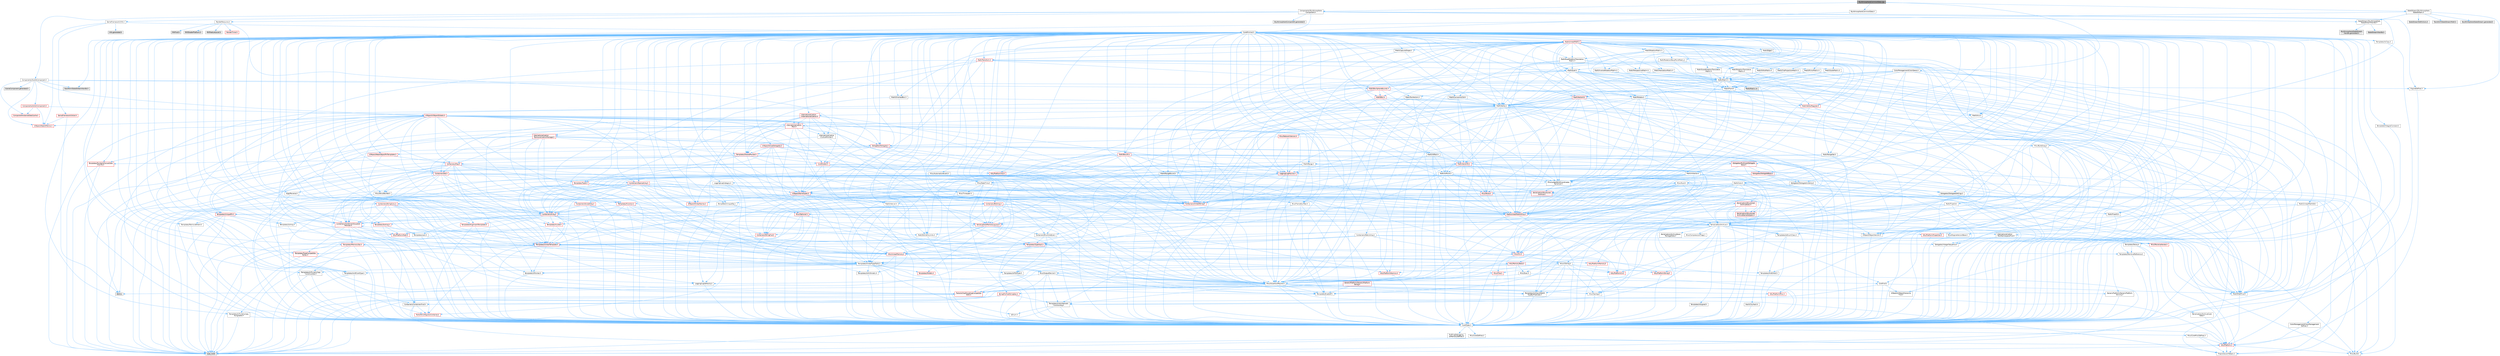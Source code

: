 digraph "SkyAtmosphereCommonData.cpp"
{
 // INTERACTIVE_SVG=YES
 // LATEX_PDF_SIZE
  bgcolor="transparent";
  edge [fontname=Helvetica,fontsize=10,labelfontname=Helvetica,labelfontsize=10];
  node [fontname=Helvetica,fontsize=10,shape=box,height=0.2,width=0.4];
  Node1 [id="Node000001",label="SkyAtmosphereCommonData.cpp",height=0.2,width=0.4,color="gray40", fillcolor="grey60", style="filled", fontcolor="black",tooltip=" "];
  Node1 -> Node2 [id="edge1_Node000001_Node000002",color="steelblue1",style="solid",tooltip=" "];
  Node2 [id="Node000002",label="SkyAtmosphereCommonData.h",height=0.2,width=0.4,color="grey40", fillcolor="white", style="filled",URL="$dd/dbc/SkyAtmosphereCommonData_8h.html",tooltip=" "];
  Node2 -> Node3 [id="edge2_Node000002_Node000003",color="steelblue1",style="solid",tooltip=" "];
  Node3 [id="Node000003",label="CoreMinimal.h",height=0.2,width=0.4,color="grey40", fillcolor="white", style="filled",URL="$d7/d67/CoreMinimal_8h.html",tooltip=" "];
  Node3 -> Node4 [id="edge3_Node000003_Node000004",color="steelblue1",style="solid",tooltip=" "];
  Node4 [id="Node000004",label="CoreTypes.h",height=0.2,width=0.4,color="grey40", fillcolor="white", style="filled",URL="$dc/dec/CoreTypes_8h.html",tooltip=" "];
  Node4 -> Node5 [id="edge4_Node000004_Node000005",color="steelblue1",style="solid",tooltip=" "];
  Node5 [id="Node000005",label="HAL/Platform.h",height=0.2,width=0.4,color="red", fillcolor="#FFF0F0", style="filled",URL="$d9/dd0/Platform_8h.html",tooltip=" "];
  Node5 -> Node6 [id="edge5_Node000005_Node000006",color="steelblue1",style="solid",tooltip=" "];
  Node6 [id="Node000006",label="Misc/Build.h",height=0.2,width=0.4,color="grey40", fillcolor="white", style="filled",URL="$d3/dbb/Build_8h.html",tooltip=" "];
  Node5 -> Node8 [id="edge6_Node000005_Node000008",color="steelblue1",style="solid",tooltip=" "];
  Node8 [id="Node000008",label="type_traits",height=0.2,width=0.4,color="grey60", fillcolor="#E0E0E0", style="filled",tooltip=" "];
  Node5 -> Node9 [id="edge7_Node000005_Node000009",color="steelblue1",style="solid",tooltip=" "];
  Node9 [id="Node000009",label="PreprocessorHelpers.h",height=0.2,width=0.4,color="grey40", fillcolor="white", style="filled",URL="$db/ddb/PreprocessorHelpers_8h.html",tooltip=" "];
  Node4 -> Node15 [id="edge8_Node000004_Node000015",color="steelblue1",style="solid",tooltip=" "];
  Node15 [id="Node000015",label="ProfilingDebugging\l/UMemoryDefines.h",height=0.2,width=0.4,color="grey40", fillcolor="white", style="filled",URL="$d2/da2/UMemoryDefines_8h.html",tooltip=" "];
  Node4 -> Node16 [id="edge9_Node000004_Node000016",color="steelblue1",style="solid",tooltip=" "];
  Node16 [id="Node000016",label="Misc/CoreMiscDefines.h",height=0.2,width=0.4,color="grey40", fillcolor="white", style="filled",URL="$da/d38/CoreMiscDefines_8h.html",tooltip=" "];
  Node16 -> Node5 [id="edge10_Node000016_Node000005",color="steelblue1",style="solid",tooltip=" "];
  Node16 -> Node9 [id="edge11_Node000016_Node000009",color="steelblue1",style="solid",tooltip=" "];
  Node4 -> Node17 [id="edge12_Node000004_Node000017",color="steelblue1",style="solid",tooltip=" "];
  Node17 [id="Node000017",label="Misc/CoreDefines.h",height=0.2,width=0.4,color="grey40", fillcolor="white", style="filled",URL="$d3/dd2/CoreDefines_8h.html",tooltip=" "];
  Node3 -> Node18 [id="edge13_Node000003_Node000018",color="steelblue1",style="solid",tooltip=" "];
  Node18 [id="Node000018",label="CoreFwd.h",height=0.2,width=0.4,color="grey40", fillcolor="white", style="filled",URL="$d1/d1e/CoreFwd_8h.html",tooltip=" "];
  Node18 -> Node4 [id="edge14_Node000018_Node000004",color="steelblue1",style="solid",tooltip=" "];
  Node18 -> Node19 [id="edge15_Node000018_Node000019",color="steelblue1",style="solid",tooltip=" "];
  Node19 [id="Node000019",label="Containers/ContainersFwd.h",height=0.2,width=0.4,color="grey40", fillcolor="white", style="filled",URL="$d4/d0a/ContainersFwd_8h.html",tooltip=" "];
  Node19 -> Node5 [id="edge16_Node000019_Node000005",color="steelblue1",style="solid",tooltip=" "];
  Node19 -> Node4 [id="edge17_Node000019_Node000004",color="steelblue1",style="solid",tooltip=" "];
  Node19 -> Node20 [id="edge18_Node000019_Node000020",color="steelblue1",style="solid",tooltip=" "];
  Node20 [id="Node000020",label="Traits/IsContiguousContainer.h",height=0.2,width=0.4,color="red", fillcolor="#FFF0F0", style="filled",URL="$d5/d3c/IsContiguousContainer_8h.html",tooltip=" "];
  Node20 -> Node4 [id="edge19_Node000020_Node000004",color="steelblue1",style="solid",tooltip=" "];
  Node18 -> Node23 [id="edge20_Node000018_Node000023",color="steelblue1",style="solid",tooltip=" "];
  Node23 [id="Node000023",label="Math/MathFwd.h",height=0.2,width=0.4,color="grey40", fillcolor="white", style="filled",URL="$d2/d10/MathFwd_8h.html",tooltip=" "];
  Node23 -> Node5 [id="edge21_Node000023_Node000005",color="steelblue1",style="solid",tooltip=" "];
  Node18 -> Node24 [id="edge22_Node000018_Node000024",color="steelblue1",style="solid",tooltip=" "];
  Node24 [id="Node000024",label="UObject/UObjectHierarchy\lFwd.h",height=0.2,width=0.4,color="grey40", fillcolor="white", style="filled",URL="$d3/d13/UObjectHierarchyFwd_8h.html",tooltip=" "];
  Node3 -> Node24 [id="edge23_Node000003_Node000024",color="steelblue1",style="solid",tooltip=" "];
  Node3 -> Node19 [id="edge24_Node000003_Node000019",color="steelblue1",style="solid",tooltip=" "];
  Node3 -> Node25 [id="edge25_Node000003_Node000025",color="steelblue1",style="solid",tooltip=" "];
  Node25 [id="Node000025",label="Misc/VarArgs.h",height=0.2,width=0.4,color="grey40", fillcolor="white", style="filled",URL="$d5/d6f/VarArgs_8h.html",tooltip=" "];
  Node25 -> Node4 [id="edge26_Node000025_Node000004",color="steelblue1",style="solid",tooltip=" "];
  Node3 -> Node26 [id="edge27_Node000003_Node000026",color="steelblue1",style="solid",tooltip=" "];
  Node26 [id="Node000026",label="Logging/LogVerbosity.h",height=0.2,width=0.4,color="grey40", fillcolor="white", style="filled",URL="$d2/d8f/LogVerbosity_8h.html",tooltip=" "];
  Node26 -> Node4 [id="edge28_Node000026_Node000004",color="steelblue1",style="solid",tooltip=" "];
  Node3 -> Node27 [id="edge29_Node000003_Node000027",color="steelblue1",style="solid",tooltip=" "];
  Node27 [id="Node000027",label="Misc/OutputDevice.h",height=0.2,width=0.4,color="grey40", fillcolor="white", style="filled",URL="$d7/d32/OutputDevice_8h.html",tooltip=" "];
  Node27 -> Node18 [id="edge30_Node000027_Node000018",color="steelblue1",style="solid",tooltip=" "];
  Node27 -> Node4 [id="edge31_Node000027_Node000004",color="steelblue1",style="solid",tooltip=" "];
  Node27 -> Node26 [id="edge32_Node000027_Node000026",color="steelblue1",style="solid",tooltip=" "];
  Node27 -> Node25 [id="edge33_Node000027_Node000025",color="steelblue1",style="solid",tooltip=" "];
  Node27 -> Node28 [id="edge34_Node000027_Node000028",color="steelblue1",style="solid",tooltip=" "];
  Node28 [id="Node000028",label="Templates/IsArrayOrRefOf\lTypeByPredicate.h",height=0.2,width=0.4,color="grey40", fillcolor="white", style="filled",URL="$d6/da1/IsArrayOrRefOfTypeByPredicate_8h.html",tooltip=" "];
  Node28 -> Node4 [id="edge35_Node000028_Node000004",color="steelblue1",style="solid",tooltip=" "];
  Node27 -> Node29 [id="edge36_Node000027_Node000029",color="steelblue1",style="solid",tooltip=" "];
  Node29 [id="Node000029",label="Templates/IsValidVariadic\lFunctionArg.h",height=0.2,width=0.4,color="grey40", fillcolor="white", style="filled",URL="$d0/dc8/IsValidVariadicFunctionArg_8h.html",tooltip=" "];
  Node29 -> Node4 [id="edge37_Node000029_Node000004",color="steelblue1",style="solid",tooltip=" "];
  Node29 -> Node30 [id="edge38_Node000029_Node000030",color="steelblue1",style="solid",tooltip=" "];
  Node30 [id="Node000030",label="IsEnum.h",height=0.2,width=0.4,color="grey40", fillcolor="white", style="filled",URL="$d4/de5/IsEnum_8h.html",tooltip=" "];
  Node29 -> Node8 [id="edge39_Node000029_Node000008",color="steelblue1",style="solid",tooltip=" "];
  Node27 -> Node31 [id="edge40_Node000027_Node000031",color="steelblue1",style="solid",tooltip=" "];
  Node31 [id="Node000031",label="Traits/IsCharEncodingCompatible\lWith.h",height=0.2,width=0.4,color="red", fillcolor="#FFF0F0", style="filled",URL="$df/dd1/IsCharEncodingCompatibleWith_8h.html",tooltip=" "];
  Node31 -> Node8 [id="edge41_Node000031_Node000008",color="steelblue1",style="solid",tooltip=" "];
  Node3 -> Node33 [id="edge42_Node000003_Node000033",color="steelblue1",style="solid",tooltip=" "];
  Node33 [id="Node000033",label="HAL/PlatformCrt.h",height=0.2,width=0.4,color="red", fillcolor="#FFF0F0", style="filled",URL="$d8/d75/PlatformCrt_8h.html",tooltip=" "];
  Node3 -> Node43 [id="edge43_Node000003_Node000043",color="steelblue1",style="solid",tooltip=" "];
  Node43 [id="Node000043",label="HAL/PlatformMisc.h",height=0.2,width=0.4,color="red", fillcolor="#FFF0F0", style="filled",URL="$d0/df5/PlatformMisc_8h.html",tooltip=" "];
  Node43 -> Node4 [id="edge44_Node000043_Node000004",color="steelblue1",style="solid",tooltip=" "];
  Node3 -> Node62 [id="edge45_Node000003_Node000062",color="steelblue1",style="solid",tooltip=" "];
  Node62 [id="Node000062",label="Misc/AssertionMacros.h",height=0.2,width=0.4,color="grey40", fillcolor="white", style="filled",URL="$d0/dfa/AssertionMacros_8h.html",tooltip=" "];
  Node62 -> Node4 [id="edge46_Node000062_Node000004",color="steelblue1",style="solid",tooltip=" "];
  Node62 -> Node5 [id="edge47_Node000062_Node000005",color="steelblue1",style="solid",tooltip=" "];
  Node62 -> Node43 [id="edge48_Node000062_Node000043",color="steelblue1",style="solid",tooltip=" "];
  Node62 -> Node9 [id="edge49_Node000062_Node000009",color="steelblue1",style="solid",tooltip=" "];
  Node62 -> Node63 [id="edge50_Node000062_Node000063",color="steelblue1",style="solid",tooltip=" "];
  Node63 [id="Node000063",label="Templates/EnableIf.h",height=0.2,width=0.4,color="grey40", fillcolor="white", style="filled",URL="$d7/d60/EnableIf_8h.html",tooltip=" "];
  Node63 -> Node4 [id="edge51_Node000063_Node000004",color="steelblue1",style="solid",tooltip=" "];
  Node62 -> Node28 [id="edge52_Node000062_Node000028",color="steelblue1",style="solid",tooltip=" "];
  Node62 -> Node29 [id="edge53_Node000062_Node000029",color="steelblue1",style="solid",tooltip=" "];
  Node62 -> Node31 [id="edge54_Node000062_Node000031",color="steelblue1",style="solid",tooltip=" "];
  Node62 -> Node25 [id="edge55_Node000062_Node000025",color="steelblue1",style="solid",tooltip=" "];
  Node62 -> Node64 [id="edge56_Node000062_Node000064",color="steelblue1",style="solid",tooltip=" "];
  Node64 [id="Node000064",label="String/FormatStringSan.h",height=0.2,width=0.4,color="red", fillcolor="#FFF0F0", style="filled",URL="$d3/d8b/FormatStringSan_8h.html",tooltip=" "];
  Node64 -> Node8 [id="edge57_Node000064_Node000008",color="steelblue1",style="solid",tooltip=" "];
  Node64 -> Node4 [id="edge58_Node000064_Node000004",color="steelblue1",style="solid",tooltip=" "];
  Node64 -> Node29 [id="edge59_Node000064_Node000029",color="steelblue1",style="solid",tooltip=" "];
  Node64 -> Node19 [id="edge60_Node000064_Node000019",color="steelblue1",style="solid",tooltip=" "];
  Node62 -> Node70 [id="edge61_Node000062_Node000070",color="steelblue1",style="solid",tooltip=" "];
  Node70 [id="Node000070",label="atomic",height=0.2,width=0.4,color="grey60", fillcolor="#E0E0E0", style="filled",tooltip=" "];
  Node3 -> Node71 [id="edge62_Node000003_Node000071",color="steelblue1",style="solid",tooltip=" "];
  Node71 [id="Node000071",label="Templates/IsPointer.h",height=0.2,width=0.4,color="grey40", fillcolor="white", style="filled",URL="$d7/d05/IsPointer_8h.html",tooltip=" "];
  Node71 -> Node4 [id="edge63_Node000071_Node000004",color="steelblue1",style="solid",tooltip=" "];
  Node3 -> Node72 [id="edge64_Node000003_Node000072",color="steelblue1",style="solid",tooltip=" "];
  Node72 [id="Node000072",label="HAL/PlatformMemory.h",height=0.2,width=0.4,color="red", fillcolor="#FFF0F0", style="filled",URL="$de/d68/PlatformMemory_8h.html",tooltip=" "];
  Node72 -> Node4 [id="edge65_Node000072_Node000004",color="steelblue1",style="solid",tooltip=" "];
  Node3 -> Node55 [id="edge66_Node000003_Node000055",color="steelblue1",style="solid",tooltip=" "];
  Node55 [id="Node000055",label="HAL/PlatformAtomics.h",height=0.2,width=0.4,color="red", fillcolor="#FFF0F0", style="filled",URL="$d3/d36/PlatformAtomics_8h.html",tooltip=" "];
  Node55 -> Node4 [id="edge67_Node000055_Node000004",color="steelblue1",style="solid",tooltip=" "];
  Node3 -> Node77 [id="edge68_Node000003_Node000077",color="steelblue1",style="solid",tooltip=" "];
  Node77 [id="Node000077",label="Misc/Exec.h",height=0.2,width=0.4,color="grey40", fillcolor="white", style="filled",URL="$de/ddb/Exec_8h.html",tooltip=" "];
  Node77 -> Node4 [id="edge69_Node000077_Node000004",color="steelblue1",style="solid",tooltip=" "];
  Node77 -> Node62 [id="edge70_Node000077_Node000062",color="steelblue1",style="solid",tooltip=" "];
  Node3 -> Node78 [id="edge71_Node000003_Node000078",color="steelblue1",style="solid",tooltip=" "];
  Node78 [id="Node000078",label="HAL/MemoryBase.h",height=0.2,width=0.4,color="red", fillcolor="#FFF0F0", style="filled",URL="$d6/d9f/MemoryBase_8h.html",tooltip=" "];
  Node78 -> Node4 [id="edge72_Node000078_Node000004",color="steelblue1",style="solid",tooltip=" "];
  Node78 -> Node55 [id="edge73_Node000078_Node000055",color="steelblue1",style="solid",tooltip=" "];
  Node78 -> Node33 [id="edge74_Node000078_Node000033",color="steelblue1",style="solid",tooltip=" "];
  Node78 -> Node77 [id="edge75_Node000078_Node000077",color="steelblue1",style="solid",tooltip=" "];
  Node78 -> Node27 [id="edge76_Node000078_Node000027",color="steelblue1",style="solid",tooltip=" "];
  Node3 -> Node88 [id="edge77_Node000003_Node000088",color="steelblue1",style="solid",tooltip=" "];
  Node88 [id="Node000088",label="HAL/UnrealMemory.h",height=0.2,width=0.4,color="red", fillcolor="#FFF0F0", style="filled",URL="$d9/d96/UnrealMemory_8h.html",tooltip=" "];
  Node88 -> Node4 [id="edge78_Node000088_Node000004",color="steelblue1",style="solid",tooltip=" "];
  Node88 -> Node78 [id="edge79_Node000088_Node000078",color="steelblue1",style="solid",tooltip=" "];
  Node88 -> Node72 [id="edge80_Node000088_Node000072",color="steelblue1",style="solid",tooltip=" "];
  Node88 -> Node71 [id="edge81_Node000088_Node000071",color="steelblue1",style="solid",tooltip=" "];
  Node3 -> Node90 [id="edge82_Node000003_Node000090",color="steelblue1",style="solid",tooltip=" "];
  Node90 [id="Node000090",label="Templates/IsArithmetic.h",height=0.2,width=0.4,color="grey40", fillcolor="white", style="filled",URL="$d2/d5d/IsArithmetic_8h.html",tooltip=" "];
  Node90 -> Node4 [id="edge83_Node000090_Node000004",color="steelblue1",style="solid",tooltip=" "];
  Node3 -> Node84 [id="edge84_Node000003_Node000084",color="steelblue1",style="solid",tooltip=" "];
  Node84 [id="Node000084",label="Templates/AndOrNot.h",height=0.2,width=0.4,color="grey40", fillcolor="white", style="filled",URL="$db/d0a/AndOrNot_8h.html",tooltip=" "];
  Node84 -> Node4 [id="edge85_Node000084_Node000004",color="steelblue1",style="solid",tooltip=" "];
  Node3 -> Node91 [id="edge86_Node000003_Node000091",color="steelblue1",style="solid",tooltip=" "];
  Node91 [id="Node000091",label="Templates/IsPODType.h",height=0.2,width=0.4,color="grey40", fillcolor="white", style="filled",URL="$d7/db1/IsPODType_8h.html",tooltip=" "];
  Node91 -> Node4 [id="edge87_Node000091_Node000004",color="steelblue1",style="solid",tooltip=" "];
  Node3 -> Node92 [id="edge88_Node000003_Node000092",color="steelblue1",style="solid",tooltip=" "];
  Node92 [id="Node000092",label="Templates/IsUECoreType.h",height=0.2,width=0.4,color="grey40", fillcolor="white", style="filled",URL="$d1/db8/IsUECoreType_8h.html",tooltip=" "];
  Node92 -> Node4 [id="edge89_Node000092_Node000004",color="steelblue1",style="solid",tooltip=" "];
  Node92 -> Node8 [id="edge90_Node000092_Node000008",color="steelblue1",style="solid",tooltip=" "];
  Node3 -> Node85 [id="edge91_Node000003_Node000085",color="steelblue1",style="solid",tooltip=" "];
  Node85 [id="Node000085",label="Templates/IsTriviallyCopy\lConstructible.h",height=0.2,width=0.4,color="grey40", fillcolor="white", style="filled",URL="$d3/d78/IsTriviallyCopyConstructible_8h.html",tooltip=" "];
  Node85 -> Node4 [id="edge92_Node000085_Node000004",color="steelblue1",style="solid",tooltip=" "];
  Node85 -> Node8 [id="edge93_Node000085_Node000008",color="steelblue1",style="solid",tooltip=" "];
  Node3 -> Node93 [id="edge94_Node000003_Node000093",color="steelblue1",style="solid",tooltip=" "];
  Node93 [id="Node000093",label="Templates/UnrealTypeTraits.h",height=0.2,width=0.4,color="grey40", fillcolor="white", style="filled",URL="$d2/d2d/UnrealTypeTraits_8h.html",tooltip=" "];
  Node93 -> Node4 [id="edge95_Node000093_Node000004",color="steelblue1",style="solid",tooltip=" "];
  Node93 -> Node71 [id="edge96_Node000093_Node000071",color="steelblue1",style="solid",tooltip=" "];
  Node93 -> Node62 [id="edge97_Node000093_Node000062",color="steelblue1",style="solid",tooltip=" "];
  Node93 -> Node84 [id="edge98_Node000093_Node000084",color="steelblue1",style="solid",tooltip=" "];
  Node93 -> Node63 [id="edge99_Node000093_Node000063",color="steelblue1",style="solid",tooltip=" "];
  Node93 -> Node90 [id="edge100_Node000093_Node000090",color="steelblue1",style="solid",tooltip=" "];
  Node93 -> Node30 [id="edge101_Node000093_Node000030",color="steelblue1",style="solid",tooltip=" "];
  Node93 -> Node94 [id="edge102_Node000093_Node000094",color="steelblue1",style="solid",tooltip=" "];
  Node94 [id="Node000094",label="Templates/Models.h",height=0.2,width=0.4,color="red", fillcolor="#FFF0F0", style="filled",URL="$d3/d0c/Models_8h.html",tooltip=" "];
  Node93 -> Node91 [id="edge103_Node000093_Node000091",color="steelblue1",style="solid",tooltip=" "];
  Node93 -> Node92 [id="edge104_Node000093_Node000092",color="steelblue1",style="solid",tooltip=" "];
  Node93 -> Node85 [id="edge105_Node000093_Node000085",color="steelblue1",style="solid",tooltip=" "];
  Node3 -> Node63 [id="edge106_Node000003_Node000063",color="steelblue1",style="solid",tooltip=" "];
  Node3 -> Node95 [id="edge107_Node000003_Node000095",color="steelblue1",style="solid",tooltip=" "];
  Node95 [id="Node000095",label="Templates/RemoveReference.h",height=0.2,width=0.4,color="grey40", fillcolor="white", style="filled",URL="$da/dbe/RemoveReference_8h.html",tooltip=" "];
  Node95 -> Node4 [id="edge108_Node000095_Node000004",color="steelblue1",style="solid",tooltip=" "];
  Node3 -> Node96 [id="edge109_Node000003_Node000096",color="steelblue1",style="solid",tooltip=" "];
  Node96 [id="Node000096",label="Templates/IntegralConstant.h",height=0.2,width=0.4,color="grey40", fillcolor="white", style="filled",URL="$db/d1b/IntegralConstant_8h.html",tooltip=" "];
  Node96 -> Node4 [id="edge110_Node000096_Node000004",color="steelblue1",style="solid",tooltip=" "];
  Node3 -> Node97 [id="edge111_Node000003_Node000097",color="steelblue1",style="solid",tooltip=" "];
  Node97 [id="Node000097",label="Templates/IsClass.h",height=0.2,width=0.4,color="grey40", fillcolor="white", style="filled",URL="$db/dcb/IsClass_8h.html",tooltip=" "];
  Node97 -> Node4 [id="edge112_Node000097_Node000004",color="steelblue1",style="solid",tooltip=" "];
  Node3 -> Node98 [id="edge113_Node000003_Node000098",color="steelblue1",style="solid",tooltip=" "];
  Node98 [id="Node000098",label="Templates/TypeCompatible\lBytes.h",height=0.2,width=0.4,color="red", fillcolor="#FFF0F0", style="filled",URL="$df/d0a/TypeCompatibleBytes_8h.html",tooltip=" "];
  Node98 -> Node4 [id="edge114_Node000098_Node000004",color="steelblue1",style="solid",tooltip=" "];
  Node98 -> Node8 [id="edge115_Node000098_Node000008",color="steelblue1",style="solid",tooltip=" "];
  Node3 -> Node20 [id="edge116_Node000003_Node000020",color="steelblue1",style="solid",tooltip=" "];
  Node3 -> Node99 [id="edge117_Node000003_Node000099",color="steelblue1",style="solid",tooltip=" "];
  Node99 [id="Node000099",label="Templates/UnrealTemplate.h",height=0.2,width=0.4,color="red", fillcolor="#FFF0F0", style="filled",URL="$d4/d24/UnrealTemplate_8h.html",tooltip=" "];
  Node99 -> Node4 [id="edge118_Node000099_Node000004",color="steelblue1",style="solid",tooltip=" "];
  Node99 -> Node71 [id="edge119_Node000099_Node000071",color="steelblue1",style="solid",tooltip=" "];
  Node99 -> Node88 [id="edge120_Node000099_Node000088",color="steelblue1",style="solid",tooltip=" "];
  Node99 -> Node93 [id="edge121_Node000099_Node000093",color="steelblue1",style="solid",tooltip=" "];
  Node99 -> Node95 [id="edge122_Node000099_Node000095",color="steelblue1",style="solid",tooltip=" "];
  Node99 -> Node98 [id="edge123_Node000099_Node000098",color="steelblue1",style="solid",tooltip=" "];
  Node99 -> Node20 [id="edge124_Node000099_Node000020",color="steelblue1",style="solid",tooltip=" "];
  Node99 -> Node8 [id="edge125_Node000099_Node000008",color="steelblue1",style="solid",tooltip=" "];
  Node3 -> Node48 [id="edge126_Node000003_Node000048",color="steelblue1",style="solid",tooltip=" "];
  Node48 [id="Node000048",label="Math/NumericLimits.h",height=0.2,width=0.4,color="grey40", fillcolor="white", style="filled",URL="$df/d1b/NumericLimits_8h.html",tooltip=" "];
  Node48 -> Node4 [id="edge127_Node000048_Node000004",color="steelblue1",style="solid",tooltip=" "];
  Node3 -> Node103 [id="edge128_Node000003_Node000103",color="steelblue1",style="solid",tooltip=" "];
  Node103 [id="Node000103",label="HAL/PlatformMath.h",height=0.2,width=0.4,color="red", fillcolor="#FFF0F0", style="filled",URL="$dc/d53/PlatformMath_8h.html",tooltip=" "];
  Node103 -> Node4 [id="edge129_Node000103_Node000004",color="steelblue1",style="solid",tooltip=" "];
  Node3 -> Node86 [id="edge130_Node000003_Node000086",color="steelblue1",style="solid",tooltip=" "];
  Node86 [id="Node000086",label="Templates/IsTriviallyCopy\lAssignable.h",height=0.2,width=0.4,color="grey40", fillcolor="white", style="filled",URL="$d2/df2/IsTriviallyCopyAssignable_8h.html",tooltip=" "];
  Node86 -> Node4 [id="edge131_Node000086_Node000004",color="steelblue1",style="solid",tooltip=" "];
  Node86 -> Node8 [id="edge132_Node000086_Node000008",color="steelblue1",style="solid",tooltip=" "];
  Node3 -> Node111 [id="edge133_Node000003_Node000111",color="steelblue1",style="solid",tooltip=" "];
  Node111 [id="Node000111",label="Templates/MemoryOps.h",height=0.2,width=0.4,color="red", fillcolor="#FFF0F0", style="filled",URL="$db/dea/MemoryOps_8h.html",tooltip=" "];
  Node111 -> Node4 [id="edge134_Node000111_Node000004",color="steelblue1",style="solid",tooltip=" "];
  Node111 -> Node88 [id="edge135_Node000111_Node000088",color="steelblue1",style="solid",tooltip=" "];
  Node111 -> Node86 [id="edge136_Node000111_Node000086",color="steelblue1",style="solid",tooltip=" "];
  Node111 -> Node85 [id="edge137_Node000111_Node000085",color="steelblue1",style="solid",tooltip=" "];
  Node111 -> Node93 [id="edge138_Node000111_Node000093",color="steelblue1",style="solid",tooltip=" "];
  Node111 -> Node8 [id="edge139_Node000111_Node000008",color="steelblue1",style="solid",tooltip=" "];
  Node3 -> Node112 [id="edge140_Node000003_Node000112",color="steelblue1",style="solid",tooltip=" "];
  Node112 [id="Node000112",label="Containers/ContainerAllocation\lPolicies.h",height=0.2,width=0.4,color="red", fillcolor="#FFF0F0", style="filled",URL="$d7/dff/ContainerAllocationPolicies_8h.html",tooltip=" "];
  Node112 -> Node4 [id="edge141_Node000112_Node000004",color="steelblue1",style="solid",tooltip=" "];
  Node112 -> Node112 [id="edge142_Node000112_Node000112",color="steelblue1",style="solid",tooltip=" "];
  Node112 -> Node103 [id="edge143_Node000112_Node000103",color="steelblue1",style="solid",tooltip=" "];
  Node112 -> Node88 [id="edge144_Node000112_Node000088",color="steelblue1",style="solid",tooltip=" "];
  Node112 -> Node48 [id="edge145_Node000112_Node000048",color="steelblue1",style="solid",tooltip=" "];
  Node112 -> Node62 [id="edge146_Node000112_Node000062",color="steelblue1",style="solid",tooltip=" "];
  Node112 -> Node111 [id="edge147_Node000112_Node000111",color="steelblue1",style="solid",tooltip=" "];
  Node112 -> Node98 [id="edge148_Node000112_Node000098",color="steelblue1",style="solid",tooltip=" "];
  Node112 -> Node8 [id="edge149_Node000112_Node000008",color="steelblue1",style="solid",tooltip=" "];
  Node3 -> Node115 [id="edge150_Node000003_Node000115",color="steelblue1",style="solid",tooltip=" "];
  Node115 [id="Node000115",label="Templates/IsEnumClass.h",height=0.2,width=0.4,color="grey40", fillcolor="white", style="filled",URL="$d7/d15/IsEnumClass_8h.html",tooltip=" "];
  Node115 -> Node4 [id="edge151_Node000115_Node000004",color="steelblue1",style="solid",tooltip=" "];
  Node115 -> Node84 [id="edge152_Node000115_Node000084",color="steelblue1",style="solid",tooltip=" "];
  Node3 -> Node116 [id="edge153_Node000003_Node000116",color="steelblue1",style="solid",tooltip=" "];
  Node116 [id="Node000116",label="HAL/PlatformProperties.h",height=0.2,width=0.4,color="red", fillcolor="#FFF0F0", style="filled",URL="$d9/db0/PlatformProperties_8h.html",tooltip=" "];
  Node116 -> Node4 [id="edge154_Node000116_Node000004",color="steelblue1",style="solid",tooltip=" "];
  Node3 -> Node119 [id="edge155_Node000003_Node000119",color="steelblue1",style="solid",tooltip=" "];
  Node119 [id="Node000119",label="Misc/EngineVersionBase.h",height=0.2,width=0.4,color="grey40", fillcolor="white", style="filled",URL="$d5/d2b/EngineVersionBase_8h.html",tooltip=" "];
  Node119 -> Node4 [id="edge156_Node000119_Node000004",color="steelblue1",style="solid",tooltip=" "];
  Node3 -> Node120 [id="edge157_Node000003_Node000120",color="steelblue1",style="solid",tooltip=" "];
  Node120 [id="Node000120",label="Internationalization\l/TextNamespaceFwd.h",height=0.2,width=0.4,color="grey40", fillcolor="white", style="filled",URL="$d8/d97/TextNamespaceFwd_8h.html",tooltip=" "];
  Node120 -> Node4 [id="edge158_Node000120_Node000004",color="steelblue1",style="solid",tooltip=" "];
  Node3 -> Node121 [id="edge159_Node000003_Node000121",color="steelblue1",style="solid",tooltip=" "];
  Node121 [id="Node000121",label="Serialization/Archive.h",height=0.2,width=0.4,color="grey40", fillcolor="white", style="filled",URL="$d7/d3b/Archive_8h.html",tooltip=" "];
  Node121 -> Node18 [id="edge160_Node000121_Node000018",color="steelblue1",style="solid",tooltip=" "];
  Node121 -> Node4 [id="edge161_Node000121_Node000004",color="steelblue1",style="solid",tooltip=" "];
  Node121 -> Node116 [id="edge162_Node000121_Node000116",color="steelblue1",style="solid",tooltip=" "];
  Node121 -> Node120 [id="edge163_Node000121_Node000120",color="steelblue1",style="solid",tooltip=" "];
  Node121 -> Node23 [id="edge164_Node000121_Node000023",color="steelblue1",style="solid",tooltip=" "];
  Node121 -> Node62 [id="edge165_Node000121_Node000062",color="steelblue1",style="solid",tooltip=" "];
  Node121 -> Node6 [id="edge166_Node000121_Node000006",color="steelblue1",style="solid",tooltip=" "];
  Node121 -> Node49 [id="edge167_Node000121_Node000049",color="steelblue1",style="solid",tooltip=" "];
  Node49 [id="Node000049",label="Misc/CompressionFlags.h",height=0.2,width=0.4,color="grey40", fillcolor="white", style="filled",URL="$d9/d76/CompressionFlags_8h.html",tooltip=" "];
  Node121 -> Node119 [id="edge168_Node000121_Node000119",color="steelblue1",style="solid",tooltip=" "];
  Node121 -> Node25 [id="edge169_Node000121_Node000025",color="steelblue1",style="solid",tooltip=" "];
  Node121 -> Node122 [id="edge170_Node000121_Node000122",color="steelblue1",style="solid",tooltip=" "];
  Node122 [id="Node000122",label="Serialization/ArchiveCook\lData.h",height=0.2,width=0.4,color="grey40", fillcolor="white", style="filled",URL="$dc/db6/ArchiveCookData_8h.html",tooltip=" "];
  Node122 -> Node5 [id="edge171_Node000122_Node000005",color="steelblue1",style="solid",tooltip=" "];
  Node121 -> Node123 [id="edge172_Node000121_Node000123",color="steelblue1",style="solid",tooltip=" "];
  Node123 [id="Node000123",label="Serialization/ArchiveSave\lPackageData.h",height=0.2,width=0.4,color="grey40", fillcolor="white", style="filled",URL="$d1/d37/ArchiveSavePackageData_8h.html",tooltip=" "];
  Node121 -> Node63 [id="edge173_Node000121_Node000063",color="steelblue1",style="solid",tooltip=" "];
  Node121 -> Node28 [id="edge174_Node000121_Node000028",color="steelblue1",style="solid",tooltip=" "];
  Node121 -> Node115 [id="edge175_Node000121_Node000115",color="steelblue1",style="solid",tooltip=" "];
  Node121 -> Node108 [id="edge176_Node000121_Node000108",color="steelblue1",style="solid",tooltip=" "];
  Node108 [id="Node000108",label="Templates/IsSigned.h",height=0.2,width=0.4,color="grey40", fillcolor="white", style="filled",URL="$d8/dd8/IsSigned_8h.html",tooltip=" "];
  Node108 -> Node4 [id="edge177_Node000108_Node000004",color="steelblue1",style="solid",tooltip=" "];
  Node121 -> Node29 [id="edge178_Node000121_Node000029",color="steelblue1",style="solid",tooltip=" "];
  Node121 -> Node99 [id="edge179_Node000121_Node000099",color="steelblue1",style="solid",tooltip=" "];
  Node121 -> Node31 [id="edge180_Node000121_Node000031",color="steelblue1",style="solid",tooltip=" "];
  Node121 -> Node124 [id="edge181_Node000121_Node000124",color="steelblue1",style="solid",tooltip=" "];
  Node124 [id="Node000124",label="UObject/ObjectVersion.h",height=0.2,width=0.4,color="grey40", fillcolor="white", style="filled",URL="$da/d63/ObjectVersion_8h.html",tooltip=" "];
  Node124 -> Node4 [id="edge182_Node000124_Node000004",color="steelblue1",style="solid",tooltip=" "];
  Node3 -> Node125 [id="edge183_Node000003_Node000125",color="steelblue1",style="solid",tooltip=" "];
  Node125 [id="Node000125",label="Templates/Less.h",height=0.2,width=0.4,color="grey40", fillcolor="white", style="filled",URL="$de/dc8/Less_8h.html",tooltip=" "];
  Node125 -> Node4 [id="edge184_Node000125_Node000004",color="steelblue1",style="solid",tooltip=" "];
  Node125 -> Node99 [id="edge185_Node000125_Node000099",color="steelblue1",style="solid",tooltip=" "];
  Node3 -> Node126 [id="edge186_Node000003_Node000126",color="steelblue1",style="solid",tooltip=" "];
  Node126 [id="Node000126",label="Templates/Sorting.h",height=0.2,width=0.4,color="red", fillcolor="#FFF0F0", style="filled",URL="$d3/d9e/Sorting_8h.html",tooltip=" "];
  Node126 -> Node4 [id="edge187_Node000126_Node000004",color="steelblue1",style="solid",tooltip=" "];
  Node126 -> Node103 [id="edge188_Node000126_Node000103",color="steelblue1",style="solid",tooltip=" "];
  Node126 -> Node125 [id="edge189_Node000126_Node000125",color="steelblue1",style="solid",tooltip=" "];
  Node3 -> Node137 [id="edge190_Node000003_Node000137",color="steelblue1",style="solid",tooltip=" "];
  Node137 [id="Node000137",label="Misc/Char.h",height=0.2,width=0.4,color="red", fillcolor="#FFF0F0", style="filled",URL="$d0/d58/Char_8h.html",tooltip=" "];
  Node137 -> Node4 [id="edge191_Node000137_Node000004",color="steelblue1",style="solid",tooltip=" "];
  Node137 -> Node8 [id="edge192_Node000137_Node000008",color="steelblue1",style="solid",tooltip=" "];
  Node3 -> Node140 [id="edge193_Node000003_Node000140",color="steelblue1",style="solid",tooltip=" "];
  Node140 [id="Node000140",label="GenericPlatform/GenericPlatform\lStricmp.h",height=0.2,width=0.4,color="grey40", fillcolor="white", style="filled",URL="$d2/d86/GenericPlatformStricmp_8h.html",tooltip=" "];
  Node140 -> Node4 [id="edge194_Node000140_Node000004",color="steelblue1",style="solid",tooltip=" "];
  Node3 -> Node141 [id="edge195_Node000003_Node000141",color="steelblue1",style="solid",tooltip=" "];
  Node141 [id="Node000141",label="GenericPlatform/GenericPlatform\lString.h",height=0.2,width=0.4,color="red", fillcolor="#FFF0F0", style="filled",URL="$dd/d20/GenericPlatformString_8h.html",tooltip=" "];
  Node141 -> Node4 [id="edge196_Node000141_Node000004",color="steelblue1",style="solid",tooltip=" "];
  Node141 -> Node140 [id="edge197_Node000141_Node000140",color="steelblue1",style="solid",tooltip=" "];
  Node141 -> Node63 [id="edge198_Node000141_Node000063",color="steelblue1",style="solid",tooltip=" "];
  Node141 -> Node31 [id="edge199_Node000141_Node000031",color="steelblue1",style="solid",tooltip=" "];
  Node141 -> Node8 [id="edge200_Node000141_Node000008",color="steelblue1",style="solid",tooltip=" "];
  Node3 -> Node74 [id="edge201_Node000003_Node000074",color="steelblue1",style="solid",tooltip=" "];
  Node74 [id="Node000074",label="HAL/PlatformString.h",height=0.2,width=0.4,color="red", fillcolor="#FFF0F0", style="filled",URL="$db/db5/PlatformString_8h.html",tooltip=" "];
  Node74 -> Node4 [id="edge202_Node000074_Node000004",color="steelblue1",style="solid",tooltip=" "];
  Node3 -> Node144 [id="edge203_Node000003_Node000144",color="steelblue1",style="solid",tooltip=" "];
  Node144 [id="Node000144",label="Misc/CString.h",height=0.2,width=0.4,color="grey40", fillcolor="white", style="filled",URL="$d2/d49/CString_8h.html",tooltip=" "];
  Node144 -> Node4 [id="edge204_Node000144_Node000004",color="steelblue1",style="solid",tooltip=" "];
  Node144 -> Node33 [id="edge205_Node000144_Node000033",color="steelblue1",style="solid",tooltip=" "];
  Node144 -> Node74 [id="edge206_Node000144_Node000074",color="steelblue1",style="solid",tooltip=" "];
  Node144 -> Node62 [id="edge207_Node000144_Node000062",color="steelblue1",style="solid",tooltip=" "];
  Node144 -> Node137 [id="edge208_Node000144_Node000137",color="steelblue1",style="solid",tooltip=" "];
  Node144 -> Node25 [id="edge209_Node000144_Node000025",color="steelblue1",style="solid",tooltip=" "];
  Node144 -> Node28 [id="edge210_Node000144_Node000028",color="steelblue1",style="solid",tooltip=" "];
  Node144 -> Node29 [id="edge211_Node000144_Node000029",color="steelblue1",style="solid",tooltip=" "];
  Node144 -> Node31 [id="edge212_Node000144_Node000031",color="steelblue1",style="solid",tooltip=" "];
  Node3 -> Node145 [id="edge213_Node000003_Node000145",color="steelblue1",style="solid",tooltip=" "];
  Node145 [id="Node000145",label="Misc/Crc.h",height=0.2,width=0.4,color="red", fillcolor="#FFF0F0", style="filled",URL="$d4/dd2/Crc_8h.html",tooltip=" "];
  Node145 -> Node4 [id="edge214_Node000145_Node000004",color="steelblue1",style="solid",tooltip=" "];
  Node145 -> Node74 [id="edge215_Node000145_Node000074",color="steelblue1",style="solid",tooltip=" "];
  Node145 -> Node62 [id="edge216_Node000145_Node000062",color="steelblue1",style="solid",tooltip=" "];
  Node145 -> Node144 [id="edge217_Node000145_Node000144",color="steelblue1",style="solid",tooltip=" "];
  Node145 -> Node137 [id="edge218_Node000145_Node000137",color="steelblue1",style="solid",tooltip=" "];
  Node145 -> Node93 [id="edge219_Node000145_Node000093",color="steelblue1",style="solid",tooltip=" "];
  Node3 -> Node136 [id="edge220_Node000003_Node000136",color="steelblue1",style="solid",tooltip=" "];
  Node136 [id="Node000136",label="Math/UnrealMathUtility.h",height=0.2,width=0.4,color="red", fillcolor="#FFF0F0", style="filled",URL="$db/db8/UnrealMathUtility_8h.html",tooltip=" "];
  Node136 -> Node4 [id="edge221_Node000136_Node000004",color="steelblue1",style="solid",tooltip=" "];
  Node136 -> Node62 [id="edge222_Node000136_Node000062",color="steelblue1",style="solid",tooltip=" "];
  Node136 -> Node103 [id="edge223_Node000136_Node000103",color="steelblue1",style="solid",tooltip=" "];
  Node136 -> Node23 [id="edge224_Node000136_Node000023",color="steelblue1",style="solid",tooltip=" "];
  Node3 -> Node146 [id="edge225_Node000003_Node000146",color="steelblue1",style="solid",tooltip=" "];
  Node146 [id="Node000146",label="Containers/UnrealString.h",height=0.2,width=0.4,color="red", fillcolor="#FFF0F0", style="filled",URL="$d5/dba/UnrealString_8h.html",tooltip=" "];
  Node3 -> Node150 [id="edge226_Node000003_Node000150",color="steelblue1",style="solid",tooltip=" "];
  Node150 [id="Node000150",label="Containers/Array.h",height=0.2,width=0.4,color="red", fillcolor="#FFF0F0", style="filled",URL="$df/dd0/Array_8h.html",tooltip=" "];
  Node150 -> Node4 [id="edge227_Node000150_Node000004",color="steelblue1",style="solid",tooltip=" "];
  Node150 -> Node62 [id="edge228_Node000150_Node000062",color="steelblue1",style="solid",tooltip=" "];
  Node150 -> Node153 [id="edge229_Node000150_Node000153",color="steelblue1",style="solid",tooltip=" "];
  Node153 [id="Node000153",label="Misc/ReverseIterate.h",height=0.2,width=0.4,color="red", fillcolor="#FFF0F0", style="filled",URL="$db/de3/ReverseIterate_8h.html",tooltip=" "];
  Node153 -> Node5 [id="edge230_Node000153_Node000005",color="steelblue1",style="solid",tooltip=" "];
  Node150 -> Node88 [id="edge231_Node000150_Node000088",color="steelblue1",style="solid",tooltip=" "];
  Node150 -> Node93 [id="edge232_Node000150_Node000093",color="steelblue1",style="solid",tooltip=" "];
  Node150 -> Node99 [id="edge233_Node000150_Node000099",color="steelblue1",style="solid",tooltip=" "];
  Node150 -> Node112 [id="edge234_Node000150_Node000112",color="steelblue1",style="solid",tooltip=" "];
  Node150 -> Node121 [id="edge235_Node000150_Node000121",color="steelblue1",style="solid",tooltip=" "];
  Node150 -> Node129 [id="edge236_Node000150_Node000129",color="steelblue1",style="solid",tooltip=" "];
  Node129 [id="Node000129",label="Templates/Invoke.h",height=0.2,width=0.4,color="red", fillcolor="#FFF0F0", style="filled",URL="$d7/deb/Invoke_8h.html",tooltip=" "];
  Node129 -> Node4 [id="edge237_Node000129_Node000004",color="steelblue1",style="solid",tooltip=" "];
  Node129 -> Node99 [id="edge238_Node000129_Node000099",color="steelblue1",style="solid",tooltip=" "];
  Node129 -> Node8 [id="edge239_Node000129_Node000008",color="steelblue1",style="solid",tooltip=" "];
  Node150 -> Node125 [id="edge240_Node000150_Node000125",color="steelblue1",style="solid",tooltip=" "];
  Node150 -> Node126 [id="edge241_Node000150_Node000126",color="steelblue1",style="solid",tooltip=" "];
  Node150 -> Node173 [id="edge242_Node000150_Node000173",color="steelblue1",style="solid",tooltip=" "];
  Node173 [id="Node000173",label="Templates/AlignmentTemplates.h",height=0.2,width=0.4,color="red", fillcolor="#FFF0F0", style="filled",URL="$dd/d32/AlignmentTemplates_8h.html",tooltip=" "];
  Node173 -> Node4 [id="edge243_Node000173_Node000004",color="steelblue1",style="solid",tooltip=" "];
  Node173 -> Node71 [id="edge244_Node000173_Node000071",color="steelblue1",style="solid",tooltip=" "];
  Node150 -> Node8 [id="edge245_Node000150_Node000008",color="steelblue1",style="solid",tooltip=" "];
  Node3 -> Node174 [id="edge246_Node000003_Node000174",color="steelblue1",style="solid",tooltip=" "];
  Node174 [id="Node000174",label="Misc/FrameNumber.h",height=0.2,width=0.4,color="grey40", fillcolor="white", style="filled",URL="$dd/dbd/FrameNumber_8h.html",tooltip=" "];
  Node174 -> Node4 [id="edge247_Node000174_Node000004",color="steelblue1",style="solid",tooltip=" "];
  Node174 -> Node48 [id="edge248_Node000174_Node000048",color="steelblue1",style="solid",tooltip=" "];
  Node174 -> Node136 [id="edge249_Node000174_Node000136",color="steelblue1",style="solid",tooltip=" "];
  Node174 -> Node63 [id="edge250_Node000174_Node000063",color="steelblue1",style="solid",tooltip=" "];
  Node174 -> Node93 [id="edge251_Node000174_Node000093",color="steelblue1",style="solid",tooltip=" "];
  Node3 -> Node175 [id="edge252_Node000003_Node000175",color="steelblue1",style="solid",tooltip=" "];
  Node175 [id="Node000175",label="Misc/Timespan.h",height=0.2,width=0.4,color="grey40", fillcolor="white", style="filled",URL="$da/dd9/Timespan_8h.html",tooltip=" "];
  Node175 -> Node4 [id="edge253_Node000175_Node000004",color="steelblue1",style="solid",tooltip=" "];
  Node175 -> Node176 [id="edge254_Node000175_Node000176",color="steelblue1",style="solid",tooltip=" "];
  Node176 [id="Node000176",label="Math/Interval.h",height=0.2,width=0.4,color="grey40", fillcolor="white", style="filled",URL="$d1/d55/Interval_8h.html",tooltip=" "];
  Node176 -> Node4 [id="edge255_Node000176_Node000004",color="steelblue1",style="solid",tooltip=" "];
  Node176 -> Node90 [id="edge256_Node000176_Node000090",color="steelblue1",style="solid",tooltip=" "];
  Node176 -> Node93 [id="edge257_Node000176_Node000093",color="steelblue1",style="solid",tooltip=" "];
  Node176 -> Node48 [id="edge258_Node000176_Node000048",color="steelblue1",style="solid",tooltip=" "];
  Node176 -> Node136 [id="edge259_Node000176_Node000136",color="steelblue1",style="solid",tooltip=" "];
  Node175 -> Node136 [id="edge260_Node000175_Node000136",color="steelblue1",style="solid",tooltip=" "];
  Node175 -> Node62 [id="edge261_Node000175_Node000062",color="steelblue1",style="solid",tooltip=" "];
  Node3 -> Node177 [id="edge262_Node000003_Node000177",color="steelblue1",style="solid",tooltip=" "];
  Node177 [id="Node000177",label="Containers/StringConv.h",height=0.2,width=0.4,color="red", fillcolor="#FFF0F0", style="filled",URL="$d3/ddf/StringConv_8h.html",tooltip=" "];
  Node177 -> Node4 [id="edge263_Node000177_Node000004",color="steelblue1",style="solid",tooltip=" "];
  Node177 -> Node62 [id="edge264_Node000177_Node000062",color="steelblue1",style="solid",tooltip=" "];
  Node177 -> Node112 [id="edge265_Node000177_Node000112",color="steelblue1",style="solid",tooltip=" "];
  Node177 -> Node150 [id="edge266_Node000177_Node000150",color="steelblue1",style="solid",tooltip=" "];
  Node177 -> Node144 [id="edge267_Node000177_Node000144",color="steelblue1",style="solid",tooltip=" "];
  Node177 -> Node178 [id="edge268_Node000177_Node000178",color="steelblue1",style="solid",tooltip=" "];
  Node178 [id="Node000178",label="Templates/IsArray.h",height=0.2,width=0.4,color="grey40", fillcolor="white", style="filled",URL="$d8/d8d/IsArray_8h.html",tooltip=" "];
  Node178 -> Node4 [id="edge269_Node000178_Node000004",color="steelblue1",style="solid",tooltip=" "];
  Node177 -> Node99 [id="edge270_Node000177_Node000099",color="steelblue1",style="solid",tooltip=" "];
  Node177 -> Node93 [id="edge271_Node000177_Node000093",color="steelblue1",style="solid",tooltip=" "];
  Node177 -> Node31 [id="edge272_Node000177_Node000031",color="steelblue1",style="solid",tooltip=" "];
  Node177 -> Node20 [id="edge273_Node000177_Node000020",color="steelblue1",style="solid",tooltip=" "];
  Node177 -> Node8 [id="edge274_Node000177_Node000008",color="steelblue1",style="solid",tooltip=" "];
  Node3 -> Node179 [id="edge275_Node000003_Node000179",color="steelblue1",style="solid",tooltip=" "];
  Node179 [id="Node000179",label="UObject/UnrealNames.h",height=0.2,width=0.4,color="red", fillcolor="#FFF0F0", style="filled",URL="$d8/db1/UnrealNames_8h.html",tooltip=" "];
  Node179 -> Node4 [id="edge276_Node000179_Node000004",color="steelblue1",style="solid",tooltip=" "];
  Node3 -> Node181 [id="edge277_Node000003_Node000181",color="steelblue1",style="solid",tooltip=" "];
  Node181 [id="Node000181",label="UObject/NameTypes.h",height=0.2,width=0.4,color="red", fillcolor="#FFF0F0", style="filled",URL="$d6/d35/NameTypes_8h.html",tooltip=" "];
  Node181 -> Node4 [id="edge278_Node000181_Node000004",color="steelblue1",style="solid",tooltip=" "];
  Node181 -> Node62 [id="edge279_Node000181_Node000062",color="steelblue1",style="solid",tooltip=" "];
  Node181 -> Node88 [id="edge280_Node000181_Node000088",color="steelblue1",style="solid",tooltip=" "];
  Node181 -> Node93 [id="edge281_Node000181_Node000093",color="steelblue1",style="solid",tooltip=" "];
  Node181 -> Node99 [id="edge282_Node000181_Node000099",color="steelblue1",style="solid",tooltip=" "];
  Node181 -> Node146 [id="edge283_Node000181_Node000146",color="steelblue1",style="solid",tooltip=" "];
  Node181 -> Node177 [id="edge284_Node000181_Node000177",color="steelblue1",style="solid",tooltip=" "];
  Node181 -> Node45 [id="edge285_Node000181_Node000045",color="steelblue1",style="solid",tooltip=" "];
  Node45 [id="Node000045",label="Containers/StringFwd.h",height=0.2,width=0.4,color="red", fillcolor="#FFF0F0", style="filled",URL="$df/d37/StringFwd_8h.html",tooltip=" "];
  Node45 -> Node4 [id="edge286_Node000045_Node000004",color="steelblue1",style="solid",tooltip=" "];
  Node45 -> Node20 [id="edge287_Node000045_Node000020",color="steelblue1",style="solid",tooltip=" "];
  Node181 -> Node179 [id="edge288_Node000181_Node000179",color="steelblue1",style="solid",tooltip=" "];
  Node181 -> Node158 [id="edge289_Node000181_Node000158",color="steelblue1",style="solid",tooltip=" "];
  Node158 [id="Node000158",label="Serialization/MemoryLayout.h",height=0.2,width=0.4,color="red", fillcolor="#FFF0F0", style="filled",URL="$d7/d66/MemoryLayout_8h.html",tooltip=" "];
  Node158 -> Node161 [id="edge290_Node000158_Node000161",color="steelblue1",style="solid",tooltip=" "];
  Node161 [id="Node000161",label="Containers/EnumAsByte.h",height=0.2,width=0.4,color="grey40", fillcolor="white", style="filled",URL="$d6/d9a/EnumAsByte_8h.html",tooltip=" "];
  Node161 -> Node4 [id="edge291_Node000161_Node000004",color="steelblue1",style="solid",tooltip=" "];
  Node161 -> Node91 [id="edge292_Node000161_Node000091",color="steelblue1",style="solid",tooltip=" "];
  Node161 -> Node162 [id="edge293_Node000161_Node000162",color="steelblue1",style="solid",tooltip=" "];
  Node162 [id="Node000162",label="Templates/TypeHash.h",height=0.2,width=0.4,color="red", fillcolor="#FFF0F0", style="filled",URL="$d1/d62/TypeHash_8h.html",tooltip=" "];
  Node162 -> Node4 [id="edge294_Node000162_Node000004",color="steelblue1",style="solid",tooltip=" "];
  Node162 -> Node145 [id="edge295_Node000162_Node000145",color="steelblue1",style="solid",tooltip=" "];
  Node162 -> Node8 [id="edge296_Node000162_Node000008",color="steelblue1",style="solid",tooltip=" "];
  Node158 -> Node45 [id="edge297_Node000158_Node000045",color="steelblue1",style="solid",tooltip=" "];
  Node158 -> Node88 [id="edge298_Node000158_Node000088",color="steelblue1",style="solid",tooltip=" "];
  Node158 -> Node63 [id="edge299_Node000158_Node000063",color="steelblue1",style="solid",tooltip=" "];
  Node158 -> Node94 [id="edge300_Node000158_Node000094",color="steelblue1",style="solid",tooltip=" "];
  Node158 -> Node99 [id="edge301_Node000158_Node000099",color="steelblue1",style="solid",tooltip=" "];
  Node3 -> Node189 [id="edge302_Node000003_Node000189",color="steelblue1",style="solid",tooltip=" "];
  Node189 [id="Node000189",label="Misc/Parse.h",height=0.2,width=0.4,color="red", fillcolor="#FFF0F0", style="filled",URL="$dc/d71/Parse_8h.html",tooltip=" "];
  Node189 -> Node45 [id="edge303_Node000189_Node000045",color="steelblue1",style="solid",tooltip=" "];
  Node189 -> Node146 [id="edge304_Node000189_Node000146",color="steelblue1",style="solid",tooltip=" "];
  Node189 -> Node4 [id="edge305_Node000189_Node000004",color="steelblue1",style="solid",tooltip=" "];
  Node189 -> Node33 [id="edge306_Node000189_Node000033",color="steelblue1",style="solid",tooltip=" "];
  Node189 -> Node6 [id="edge307_Node000189_Node000006",color="steelblue1",style="solid",tooltip=" "];
  Node189 -> Node190 [id="edge308_Node000189_Node000190",color="steelblue1",style="solid",tooltip=" "];
  Node190 [id="Node000190",label="Templates/Function.h",height=0.2,width=0.4,color="red", fillcolor="#FFF0F0", style="filled",URL="$df/df5/Function_8h.html",tooltip=" "];
  Node190 -> Node4 [id="edge309_Node000190_Node000004",color="steelblue1",style="solid",tooltip=" "];
  Node190 -> Node62 [id="edge310_Node000190_Node000062",color="steelblue1",style="solid",tooltip=" "];
  Node190 -> Node88 [id="edge311_Node000190_Node000088",color="steelblue1",style="solid",tooltip=" "];
  Node190 -> Node93 [id="edge312_Node000190_Node000093",color="steelblue1",style="solid",tooltip=" "];
  Node190 -> Node129 [id="edge313_Node000190_Node000129",color="steelblue1",style="solid",tooltip=" "];
  Node190 -> Node99 [id="edge314_Node000190_Node000099",color="steelblue1",style="solid",tooltip=" "];
  Node190 -> Node136 [id="edge315_Node000190_Node000136",color="steelblue1",style="solid",tooltip=" "];
  Node190 -> Node8 [id="edge316_Node000190_Node000008",color="steelblue1",style="solid",tooltip=" "];
  Node3 -> Node173 [id="edge317_Node000003_Node000173",color="steelblue1",style="solid",tooltip=" "];
  Node3 -> Node192 [id="edge318_Node000003_Node000192",color="steelblue1",style="solid",tooltip=" "];
  Node192 [id="Node000192",label="Misc/StructBuilder.h",height=0.2,width=0.4,color="grey40", fillcolor="white", style="filled",URL="$d9/db3/StructBuilder_8h.html",tooltip=" "];
  Node192 -> Node4 [id="edge319_Node000192_Node000004",color="steelblue1",style="solid",tooltip=" "];
  Node192 -> Node136 [id="edge320_Node000192_Node000136",color="steelblue1",style="solid",tooltip=" "];
  Node192 -> Node173 [id="edge321_Node000192_Node000173",color="steelblue1",style="solid",tooltip=" "];
  Node3 -> Node105 [id="edge322_Node000003_Node000105",color="steelblue1",style="solid",tooltip=" "];
  Node105 [id="Node000105",label="Templates/Decay.h",height=0.2,width=0.4,color="grey40", fillcolor="white", style="filled",URL="$dd/d0f/Decay_8h.html",tooltip=" "];
  Node105 -> Node4 [id="edge323_Node000105_Node000004",color="steelblue1",style="solid",tooltip=" "];
  Node105 -> Node95 [id="edge324_Node000105_Node000095",color="steelblue1",style="solid",tooltip=" "];
  Node105 -> Node8 [id="edge325_Node000105_Node000008",color="steelblue1",style="solid",tooltip=" "];
  Node3 -> Node193 [id="edge326_Node000003_Node000193",color="steelblue1",style="solid",tooltip=" "];
  Node193 [id="Node000193",label="Templates/PointerIsConvertible\lFromTo.h",height=0.2,width=0.4,color="red", fillcolor="#FFF0F0", style="filled",URL="$d6/d65/PointerIsConvertibleFromTo_8h.html",tooltip=" "];
  Node193 -> Node4 [id="edge327_Node000193_Node000004",color="steelblue1",style="solid",tooltip=" "];
  Node193 -> Node8 [id="edge328_Node000193_Node000008",color="steelblue1",style="solid",tooltip=" "];
  Node3 -> Node129 [id="edge329_Node000003_Node000129",color="steelblue1",style="solid",tooltip=" "];
  Node3 -> Node190 [id="edge330_Node000003_Node000190",color="steelblue1",style="solid",tooltip=" "];
  Node3 -> Node162 [id="edge331_Node000003_Node000162",color="steelblue1",style="solid",tooltip=" "];
  Node3 -> Node194 [id="edge332_Node000003_Node000194",color="steelblue1",style="solid",tooltip=" "];
  Node194 [id="Node000194",label="Containers/ScriptArray.h",height=0.2,width=0.4,color="red", fillcolor="#FFF0F0", style="filled",URL="$dc/daf/ScriptArray_8h.html",tooltip=" "];
  Node194 -> Node4 [id="edge333_Node000194_Node000004",color="steelblue1",style="solid",tooltip=" "];
  Node194 -> Node62 [id="edge334_Node000194_Node000062",color="steelblue1",style="solid",tooltip=" "];
  Node194 -> Node88 [id="edge335_Node000194_Node000088",color="steelblue1",style="solid",tooltip=" "];
  Node194 -> Node112 [id="edge336_Node000194_Node000112",color="steelblue1",style="solid",tooltip=" "];
  Node194 -> Node150 [id="edge337_Node000194_Node000150",color="steelblue1",style="solid",tooltip=" "];
  Node3 -> Node195 [id="edge338_Node000003_Node000195",color="steelblue1",style="solid",tooltip=" "];
  Node195 [id="Node000195",label="Containers/BitArray.h",height=0.2,width=0.4,color="red", fillcolor="#FFF0F0", style="filled",URL="$d1/de4/BitArray_8h.html",tooltip=" "];
  Node195 -> Node112 [id="edge339_Node000195_Node000112",color="steelblue1",style="solid",tooltip=" "];
  Node195 -> Node4 [id="edge340_Node000195_Node000004",color="steelblue1",style="solid",tooltip=" "];
  Node195 -> Node55 [id="edge341_Node000195_Node000055",color="steelblue1",style="solid",tooltip=" "];
  Node195 -> Node88 [id="edge342_Node000195_Node000088",color="steelblue1",style="solid",tooltip=" "];
  Node195 -> Node136 [id="edge343_Node000195_Node000136",color="steelblue1",style="solid",tooltip=" "];
  Node195 -> Node62 [id="edge344_Node000195_Node000062",color="steelblue1",style="solid",tooltip=" "];
  Node195 -> Node121 [id="edge345_Node000195_Node000121",color="steelblue1",style="solid",tooltip=" "];
  Node195 -> Node158 [id="edge346_Node000195_Node000158",color="steelblue1",style="solid",tooltip=" "];
  Node195 -> Node63 [id="edge347_Node000195_Node000063",color="steelblue1",style="solid",tooltip=" "];
  Node195 -> Node129 [id="edge348_Node000195_Node000129",color="steelblue1",style="solid",tooltip=" "];
  Node195 -> Node99 [id="edge349_Node000195_Node000099",color="steelblue1",style="solid",tooltip=" "];
  Node195 -> Node93 [id="edge350_Node000195_Node000093",color="steelblue1",style="solid",tooltip=" "];
  Node3 -> Node196 [id="edge351_Node000003_Node000196",color="steelblue1",style="solid",tooltip=" "];
  Node196 [id="Node000196",label="Containers/SparseArray.h",height=0.2,width=0.4,color="red", fillcolor="#FFF0F0", style="filled",URL="$d5/dbf/SparseArray_8h.html",tooltip=" "];
  Node196 -> Node4 [id="edge352_Node000196_Node000004",color="steelblue1",style="solid",tooltip=" "];
  Node196 -> Node62 [id="edge353_Node000196_Node000062",color="steelblue1",style="solid",tooltip=" "];
  Node196 -> Node88 [id="edge354_Node000196_Node000088",color="steelblue1",style="solid",tooltip=" "];
  Node196 -> Node93 [id="edge355_Node000196_Node000093",color="steelblue1",style="solid",tooltip=" "];
  Node196 -> Node99 [id="edge356_Node000196_Node000099",color="steelblue1",style="solid",tooltip=" "];
  Node196 -> Node112 [id="edge357_Node000196_Node000112",color="steelblue1",style="solid",tooltip=" "];
  Node196 -> Node125 [id="edge358_Node000196_Node000125",color="steelblue1",style="solid",tooltip=" "];
  Node196 -> Node150 [id="edge359_Node000196_Node000150",color="steelblue1",style="solid",tooltip=" "];
  Node196 -> Node136 [id="edge360_Node000196_Node000136",color="steelblue1",style="solid",tooltip=" "];
  Node196 -> Node194 [id="edge361_Node000196_Node000194",color="steelblue1",style="solid",tooltip=" "];
  Node196 -> Node195 [id="edge362_Node000196_Node000195",color="steelblue1",style="solid",tooltip=" "];
  Node196 -> Node197 [id="edge363_Node000196_Node000197",color="steelblue1",style="solid",tooltip=" "];
  Node197 [id="Node000197",label="Serialization/Structured\lArchive.h",height=0.2,width=0.4,color="red", fillcolor="#FFF0F0", style="filled",URL="$d9/d1e/StructuredArchive_8h.html",tooltip=" "];
  Node197 -> Node150 [id="edge364_Node000197_Node000150",color="steelblue1",style="solid",tooltip=" "];
  Node197 -> Node112 [id="edge365_Node000197_Node000112",color="steelblue1",style="solid",tooltip=" "];
  Node197 -> Node4 [id="edge366_Node000197_Node000004",color="steelblue1",style="solid",tooltip=" "];
  Node197 -> Node6 [id="edge367_Node000197_Node000006",color="steelblue1",style="solid",tooltip=" "];
  Node197 -> Node121 [id="edge368_Node000197_Node000121",color="steelblue1",style="solid",tooltip=" "];
  Node197 -> Node200 [id="edge369_Node000197_Node000200",color="steelblue1",style="solid",tooltip=" "];
  Node200 [id="Node000200",label="Serialization/Structured\lArchiveNameHelpers.h",height=0.2,width=0.4,color="red", fillcolor="#FFF0F0", style="filled",URL="$d0/d7b/StructuredArchiveNameHelpers_8h.html",tooltip=" "];
  Node200 -> Node4 [id="edge370_Node000200_Node000004",color="steelblue1",style="solid",tooltip=" "];
  Node197 -> Node204 [id="edge371_Node000197_Node000204",color="steelblue1",style="solid",tooltip=" "];
  Node204 [id="Node000204",label="Serialization/Structured\lArchiveSlots.h",height=0.2,width=0.4,color="red", fillcolor="#FFF0F0", style="filled",URL="$d2/d87/StructuredArchiveSlots_8h.html",tooltip=" "];
  Node204 -> Node150 [id="edge372_Node000204_Node000150",color="steelblue1",style="solid",tooltip=" "];
  Node204 -> Node4 [id="edge373_Node000204_Node000004",color="steelblue1",style="solid",tooltip=" "];
  Node204 -> Node6 [id="edge374_Node000204_Node000006",color="steelblue1",style="solid",tooltip=" "];
  Node204 -> Node205 [id="edge375_Node000204_Node000205",color="steelblue1",style="solid",tooltip=" "];
  Node205 [id="Node000205",label="Misc/Optional.h",height=0.2,width=0.4,color="red", fillcolor="#FFF0F0", style="filled",URL="$d2/dae/Optional_8h.html",tooltip=" "];
  Node205 -> Node4 [id="edge376_Node000205_Node000004",color="steelblue1",style="solid",tooltip=" "];
  Node205 -> Node62 [id="edge377_Node000205_Node000062",color="steelblue1",style="solid",tooltip=" "];
  Node205 -> Node111 [id="edge378_Node000205_Node000111",color="steelblue1",style="solid",tooltip=" "];
  Node205 -> Node99 [id="edge379_Node000205_Node000099",color="steelblue1",style="solid",tooltip=" "];
  Node205 -> Node121 [id="edge380_Node000205_Node000121",color="steelblue1",style="solid",tooltip=" "];
  Node204 -> Node121 [id="edge381_Node000204_Node000121",color="steelblue1",style="solid",tooltip=" "];
  Node204 -> Node200 [id="edge382_Node000204_Node000200",color="steelblue1",style="solid",tooltip=" "];
  Node204 -> Node63 [id="edge383_Node000204_Node000063",color="steelblue1",style="solid",tooltip=" "];
  Node204 -> Node115 [id="edge384_Node000204_Node000115",color="steelblue1",style="solid",tooltip=" "];
  Node197 -> Node208 [id="edge385_Node000197_Node000208",color="steelblue1",style="solid",tooltip=" "];
  Node208 [id="Node000208",label="Templates/UniqueObj.h",height=0.2,width=0.4,color="grey40", fillcolor="white", style="filled",URL="$da/d95/UniqueObj_8h.html",tooltip=" "];
  Node208 -> Node4 [id="edge386_Node000208_Node000004",color="steelblue1",style="solid",tooltip=" "];
  Node208 -> Node209 [id="edge387_Node000208_Node000209",color="steelblue1",style="solid",tooltip=" "];
  Node209 [id="Node000209",label="Templates/UniquePtr.h",height=0.2,width=0.4,color="red", fillcolor="#FFF0F0", style="filled",URL="$de/d1a/UniquePtr_8h.html",tooltip=" "];
  Node209 -> Node4 [id="edge388_Node000209_Node000004",color="steelblue1",style="solid",tooltip=" "];
  Node209 -> Node99 [id="edge389_Node000209_Node000099",color="steelblue1",style="solid",tooltip=" "];
  Node209 -> Node178 [id="edge390_Node000209_Node000178",color="steelblue1",style="solid",tooltip=" "];
  Node209 -> Node210 [id="edge391_Node000209_Node000210",color="steelblue1",style="solid",tooltip=" "];
  Node210 [id="Node000210",label="Templates/RemoveExtent.h",height=0.2,width=0.4,color="grey40", fillcolor="white", style="filled",URL="$dc/de9/RemoveExtent_8h.html",tooltip=" "];
  Node210 -> Node4 [id="edge392_Node000210_Node000004",color="steelblue1",style="solid",tooltip=" "];
  Node209 -> Node158 [id="edge393_Node000209_Node000158",color="steelblue1",style="solid",tooltip=" "];
  Node209 -> Node8 [id="edge394_Node000209_Node000008",color="steelblue1",style="solid",tooltip=" "];
  Node196 -> Node146 [id="edge395_Node000196_Node000146",color="steelblue1",style="solid",tooltip=" "];
  Node3 -> Node212 [id="edge396_Node000003_Node000212",color="steelblue1",style="solid",tooltip=" "];
  Node212 [id="Node000212",label="Containers/Set.h",height=0.2,width=0.4,color="red", fillcolor="#FFF0F0", style="filled",URL="$d4/d45/Set_8h.html",tooltip=" "];
  Node212 -> Node112 [id="edge397_Node000212_Node000112",color="steelblue1",style="solid",tooltip=" "];
  Node212 -> Node196 [id="edge398_Node000212_Node000196",color="steelblue1",style="solid",tooltip=" "];
  Node212 -> Node19 [id="edge399_Node000212_Node000019",color="steelblue1",style="solid",tooltip=" "];
  Node212 -> Node136 [id="edge400_Node000212_Node000136",color="steelblue1",style="solid",tooltip=" "];
  Node212 -> Node62 [id="edge401_Node000212_Node000062",color="steelblue1",style="solid",tooltip=" "];
  Node212 -> Node192 [id="edge402_Node000212_Node000192",color="steelblue1",style="solid",tooltip=" "];
  Node212 -> Node197 [id="edge403_Node000212_Node000197",color="steelblue1",style="solid",tooltip=" "];
  Node212 -> Node190 [id="edge404_Node000212_Node000190",color="steelblue1",style="solid",tooltip=" "];
  Node212 -> Node126 [id="edge405_Node000212_Node000126",color="steelblue1",style="solid",tooltip=" "];
  Node212 -> Node162 [id="edge406_Node000212_Node000162",color="steelblue1",style="solid",tooltip=" "];
  Node212 -> Node99 [id="edge407_Node000212_Node000099",color="steelblue1",style="solid",tooltip=" "];
  Node212 -> Node8 [id="edge408_Node000212_Node000008",color="steelblue1",style="solid",tooltip=" "];
  Node3 -> Node215 [id="edge409_Node000003_Node000215",color="steelblue1",style="solid",tooltip=" "];
  Node215 [id="Node000215",label="Algo/Reverse.h",height=0.2,width=0.4,color="grey40", fillcolor="white", style="filled",URL="$d5/d93/Reverse_8h.html",tooltip=" "];
  Node215 -> Node4 [id="edge410_Node000215_Node000004",color="steelblue1",style="solid",tooltip=" "];
  Node215 -> Node99 [id="edge411_Node000215_Node000099",color="steelblue1",style="solid",tooltip=" "];
  Node3 -> Node216 [id="edge412_Node000003_Node000216",color="steelblue1",style="solid",tooltip=" "];
  Node216 [id="Node000216",label="Containers/Map.h",height=0.2,width=0.4,color="red", fillcolor="#FFF0F0", style="filled",URL="$df/d79/Map_8h.html",tooltip=" "];
  Node216 -> Node4 [id="edge413_Node000216_Node000004",color="steelblue1",style="solid",tooltip=" "];
  Node216 -> Node215 [id="edge414_Node000216_Node000215",color="steelblue1",style="solid",tooltip=" "];
  Node216 -> Node212 [id="edge415_Node000216_Node000212",color="steelblue1",style="solid",tooltip=" "];
  Node216 -> Node146 [id="edge416_Node000216_Node000146",color="steelblue1",style="solid",tooltip=" "];
  Node216 -> Node62 [id="edge417_Node000216_Node000062",color="steelblue1",style="solid",tooltip=" "];
  Node216 -> Node192 [id="edge418_Node000216_Node000192",color="steelblue1",style="solid",tooltip=" "];
  Node216 -> Node190 [id="edge419_Node000216_Node000190",color="steelblue1",style="solid",tooltip=" "];
  Node216 -> Node126 [id="edge420_Node000216_Node000126",color="steelblue1",style="solid",tooltip=" "];
  Node216 -> Node217 [id="edge421_Node000216_Node000217",color="steelblue1",style="solid",tooltip=" "];
  Node217 [id="Node000217",label="Templates/Tuple.h",height=0.2,width=0.4,color="red", fillcolor="#FFF0F0", style="filled",URL="$d2/d4f/Tuple_8h.html",tooltip=" "];
  Node217 -> Node4 [id="edge422_Node000217_Node000004",color="steelblue1",style="solid",tooltip=" "];
  Node217 -> Node99 [id="edge423_Node000217_Node000099",color="steelblue1",style="solid",tooltip=" "];
  Node217 -> Node218 [id="edge424_Node000217_Node000218",color="steelblue1",style="solid",tooltip=" "];
  Node218 [id="Node000218",label="Delegates/IntegerSequence.h",height=0.2,width=0.4,color="grey40", fillcolor="white", style="filled",URL="$d2/dcc/IntegerSequence_8h.html",tooltip=" "];
  Node218 -> Node4 [id="edge425_Node000218_Node000004",color="steelblue1",style="solid",tooltip=" "];
  Node217 -> Node129 [id="edge426_Node000217_Node000129",color="steelblue1",style="solid",tooltip=" "];
  Node217 -> Node197 [id="edge427_Node000217_Node000197",color="steelblue1",style="solid",tooltip=" "];
  Node217 -> Node158 [id="edge428_Node000217_Node000158",color="steelblue1",style="solid",tooltip=" "];
  Node217 -> Node162 [id="edge429_Node000217_Node000162",color="steelblue1",style="solid",tooltip=" "];
  Node217 -> Node8 [id="edge430_Node000217_Node000008",color="steelblue1",style="solid",tooltip=" "];
  Node216 -> Node99 [id="edge431_Node000216_Node000099",color="steelblue1",style="solid",tooltip=" "];
  Node216 -> Node93 [id="edge432_Node000216_Node000093",color="steelblue1",style="solid",tooltip=" "];
  Node216 -> Node8 [id="edge433_Node000216_Node000008",color="steelblue1",style="solid",tooltip=" "];
  Node3 -> Node220 [id="edge434_Node000003_Node000220",color="steelblue1",style="solid",tooltip=" "];
  Node220 [id="Node000220",label="Math/IntPoint.h",height=0.2,width=0.4,color="grey40", fillcolor="white", style="filled",URL="$d3/df7/IntPoint_8h.html",tooltip=" "];
  Node220 -> Node4 [id="edge435_Node000220_Node000004",color="steelblue1",style="solid",tooltip=" "];
  Node220 -> Node62 [id="edge436_Node000220_Node000062",color="steelblue1",style="solid",tooltip=" "];
  Node220 -> Node189 [id="edge437_Node000220_Node000189",color="steelblue1",style="solid",tooltip=" "];
  Node220 -> Node23 [id="edge438_Node000220_Node000023",color="steelblue1",style="solid",tooltip=" "];
  Node220 -> Node136 [id="edge439_Node000220_Node000136",color="steelblue1",style="solid",tooltip=" "];
  Node220 -> Node146 [id="edge440_Node000220_Node000146",color="steelblue1",style="solid",tooltip=" "];
  Node220 -> Node197 [id="edge441_Node000220_Node000197",color="steelblue1",style="solid",tooltip=" "];
  Node220 -> Node162 [id="edge442_Node000220_Node000162",color="steelblue1",style="solid",tooltip=" "];
  Node220 -> Node221 [id="edge443_Node000220_Node000221",color="steelblue1",style="solid",tooltip=" "];
  Node221 [id="Node000221",label="Misc/LargeWorldCoordinates\lSerializer.h",height=0.2,width=0.4,color="grey40", fillcolor="white", style="filled",URL="$d7/df9/LargeWorldCoordinatesSerializer_8h.html",tooltip=" "];
  Node221 -> Node181 [id="edge444_Node000221_Node000181",color="steelblue1",style="solid",tooltip=" "];
  Node221 -> Node124 [id="edge445_Node000221_Node000124",color="steelblue1",style="solid",tooltip=" "];
  Node221 -> Node197 [id="edge446_Node000221_Node000197",color="steelblue1",style="solid",tooltip=" "];
  Node3 -> Node222 [id="edge447_Node000003_Node000222",color="steelblue1",style="solid",tooltip=" "];
  Node222 [id="Node000222",label="Math/IntVector.h",height=0.2,width=0.4,color="grey40", fillcolor="white", style="filled",URL="$d7/d44/IntVector_8h.html",tooltip=" "];
  Node222 -> Node4 [id="edge448_Node000222_Node000004",color="steelblue1",style="solid",tooltip=" "];
  Node222 -> Node145 [id="edge449_Node000222_Node000145",color="steelblue1",style="solid",tooltip=" "];
  Node222 -> Node189 [id="edge450_Node000222_Node000189",color="steelblue1",style="solid",tooltip=" "];
  Node222 -> Node23 [id="edge451_Node000222_Node000023",color="steelblue1",style="solid",tooltip=" "];
  Node222 -> Node136 [id="edge452_Node000222_Node000136",color="steelblue1",style="solid",tooltip=" "];
  Node222 -> Node146 [id="edge453_Node000222_Node000146",color="steelblue1",style="solid",tooltip=" "];
  Node222 -> Node197 [id="edge454_Node000222_Node000197",color="steelblue1",style="solid",tooltip=" "];
  Node222 -> Node221 [id="edge455_Node000222_Node000221",color="steelblue1",style="solid",tooltip=" "];
  Node3 -> Node223 [id="edge456_Node000003_Node000223",color="steelblue1",style="solid",tooltip=" "];
  Node223 [id="Node000223",label="Logging/LogCategory.h",height=0.2,width=0.4,color="grey40", fillcolor="white", style="filled",URL="$d9/d36/LogCategory_8h.html",tooltip=" "];
  Node223 -> Node4 [id="edge457_Node000223_Node000004",color="steelblue1",style="solid",tooltip=" "];
  Node223 -> Node26 [id="edge458_Node000223_Node000026",color="steelblue1",style="solid",tooltip=" "];
  Node223 -> Node181 [id="edge459_Node000223_Node000181",color="steelblue1",style="solid",tooltip=" "];
  Node3 -> Node224 [id="edge460_Node000003_Node000224",color="steelblue1",style="solid",tooltip=" "];
  Node224 [id="Node000224",label="Logging/LogMacros.h",height=0.2,width=0.4,color="red", fillcolor="#FFF0F0", style="filled",URL="$d0/d16/LogMacros_8h.html",tooltip=" "];
  Node224 -> Node146 [id="edge461_Node000224_Node000146",color="steelblue1",style="solid",tooltip=" "];
  Node224 -> Node4 [id="edge462_Node000224_Node000004",color="steelblue1",style="solid",tooltip=" "];
  Node224 -> Node9 [id="edge463_Node000224_Node000009",color="steelblue1",style="solid",tooltip=" "];
  Node224 -> Node223 [id="edge464_Node000224_Node000223",color="steelblue1",style="solid",tooltip=" "];
  Node224 -> Node26 [id="edge465_Node000224_Node000026",color="steelblue1",style="solid",tooltip=" "];
  Node224 -> Node62 [id="edge466_Node000224_Node000062",color="steelblue1",style="solid",tooltip=" "];
  Node224 -> Node6 [id="edge467_Node000224_Node000006",color="steelblue1",style="solid",tooltip=" "];
  Node224 -> Node25 [id="edge468_Node000224_Node000025",color="steelblue1",style="solid",tooltip=" "];
  Node224 -> Node64 [id="edge469_Node000224_Node000064",color="steelblue1",style="solid",tooltip=" "];
  Node224 -> Node63 [id="edge470_Node000224_Node000063",color="steelblue1",style="solid",tooltip=" "];
  Node224 -> Node28 [id="edge471_Node000224_Node000028",color="steelblue1",style="solid",tooltip=" "];
  Node224 -> Node29 [id="edge472_Node000224_Node000029",color="steelblue1",style="solid",tooltip=" "];
  Node224 -> Node31 [id="edge473_Node000224_Node000031",color="steelblue1",style="solid",tooltip=" "];
  Node224 -> Node8 [id="edge474_Node000224_Node000008",color="steelblue1",style="solid",tooltip=" "];
  Node3 -> Node227 [id="edge475_Node000003_Node000227",color="steelblue1",style="solid",tooltip=" "];
  Node227 [id="Node000227",label="Math/Vector2D.h",height=0.2,width=0.4,color="red", fillcolor="#FFF0F0", style="filled",URL="$d3/db0/Vector2D_8h.html",tooltip=" "];
  Node227 -> Node4 [id="edge476_Node000227_Node000004",color="steelblue1",style="solid",tooltip=" "];
  Node227 -> Node23 [id="edge477_Node000227_Node000023",color="steelblue1",style="solid",tooltip=" "];
  Node227 -> Node62 [id="edge478_Node000227_Node000062",color="steelblue1",style="solid",tooltip=" "];
  Node227 -> Node145 [id="edge479_Node000227_Node000145",color="steelblue1",style="solid",tooltip=" "];
  Node227 -> Node136 [id="edge480_Node000227_Node000136",color="steelblue1",style="solid",tooltip=" "];
  Node227 -> Node146 [id="edge481_Node000227_Node000146",color="steelblue1",style="solid",tooltip=" "];
  Node227 -> Node189 [id="edge482_Node000227_Node000189",color="steelblue1",style="solid",tooltip=" "];
  Node227 -> Node221 [id="edge483_Node000227_Node000221",color="steelblue1",style="solid",tooltip=" "];
  Node227 -> Node220 [id="edge484_Node000227_Node000220",color="steelblue1",style="solid",tooltip=" "];
  Node227 -> Node224 [id="edge485_Node000227_Node000224",color="steelblue1",style="solid",tooltip=" "];
  Node227 -> Node8 [id="edge486_Node000227_Node000008",color="steelblue1",style="solid",tooltip=" "];
  Node3 -> Node231 [id="edge487_Node000003_Node000231",color="steelblue1",style="solid",tooltip=" "];
  Node231 [id="Node000231",label="Math/IntRect.h",height=0.2,width=0.4,color="grey40", fillcolor="white", style="filled",URL="$d7/d53/IntRect_8h.html",tooltip=" "];
  Node231 -> Node4 [id="edge488_Node000231_Node000004",color="steelblue1",style="solid",tooltip=" "];
  Node231 -> Node23 [id="edge489_Node000231_Node000023",color="steelblue1",style="solid",tooltip=" "];
  Node231 -> Node136 [id="edge490_Node000231_Node000136",color="steelblue1",style="solid",tooltip=" "];
  Node231 -> Node146 [id="edge491_Node000231_Node000146",color="steelblue1",style="solid",tooltip=" "];
  Node231 -> Node220 [id="edge492_Node000231_Node000220",color="steelblue1",style="solid",tooltip=" "];
  Node231 -> Node227 [id="edge493_Node000231_Node000227",color="steelblue1",style="solid",tooltip=" "];
  Node3 -> Node232 [id="edge494_Node000003_Node000232",color="steelblue1",style="solid",tooltip=" "];
  Node232 [id="Node000232",label="Misc/ByteSwap.h",height=0.2,width=0.4,color="grey40", fillcolor="white", style="filled",URL="$dc/dd7/ByteSwap_8h.html",tooltip=" "];
  Node232 -> Node4 [id="edge495_Node000232_Node000004",color="steelblue1",style="solid",tooltip=" "];
  Node232 -> Node33 [id="edge496_Node000232_Node000033",color="steelblue1",style="solid",tooltip=" "];
  Node3 -> Node161 [id="edge497_Node000003_Node000161",color="steelblue1",style="solid",tooltip=" "];
  Node3 -> Node233 [id="edge498_Node000003_Node000233",color="steelblue1",style="solid",tooltip=" "];
  Node233 [id="Node000233",label="HAL/PlatformTLS.h",height=0.2,width=0.4,color="red", fillcolor="#FFF0F0", style="filled",URL="$d0/def/PlatformTLS_8h.html",tooltip=" "];
  Node233 -> Node4 [id="edge499_Node000233_Node000004",color="steelblue1",style="solid",tooltip=" "];
  Node3 -> Node236 [id="edge500_Node000003_Node000236",color="steelblue1",style="solid",tooltip=" "];
  Node236 [id="Node000236",label="CoreGlobals.h",height=0.2,width=0.4,color="red", fillcolor="#FFF0F0", style="filled",URL="$d5/d8c/CoreGlobals_8h.html",tooltip=" "];
  Node236 -> Node146 [id="edge501_Node000236_Node000146",color="steelblue1",style="solid",tooltip=" "];
  Node236 -> Node4 [id="edge502_Node000236_Node000004",color="steelblue1",style="solid",tooltip=" "];
  Node236 -> Node233 [id="edge503_Node000236_Node000233",color="steelblue1",style="solid",tooltip=" "];
  Node236 -> Node224 [id="edge504_Node000236_Node000224",color="steelblue1",style="solid",tooltip=" "];
  Node236 -> Node6 [id="edge505_Node000236_Node000006",color="steelblue1",style="solid",tooltip=" "];
  Node236 -> Node27 [id="edge506_Node000236_Node000027",color="steelblue1",style="solid",tooltip=" "];
  Node236 -> Node181 [id="edge507_Node000236_Node000181",color="steelblue1",style="solid",tooltip=" "];
  Node236 -> Node70 [id="edge508_Node000236_Node000070",color="steelblue1",style="solid",tooltip=" "];
  Node3 -> Node237 [id="edge509_Node000003_Node000237",color="steelblue1",style="solid",tooltip=" "];
  Node237 [id="Node000237",label="Templates/SharedPointer.h",height=0.2,width=0.4,color="red", fillcolor="#FFF0F0", style="filled",URL="$d2/d17/SharedPointer_8h.html",tooltip=" "];
  Node237 -> Node4 [id="edge510_Node000237_Node000004",color="steelblue1",style="solid",tooltip=" "];
  Node237 -> Node193 [id="edge511_Node000237_Node000193",color="steelblue1",style="solid",tooltip=" "];
  Node237 -> Node62 [id="edge512_Node000237_Node000062",color="steelblue1",style="solid",tooltip=" "];
  Node237 -> Node88 [id="edge513_Node000237_Node000088",color="steelblue1",style="solid",tooltip=" "];
  Node237 -> Node150 [id="edge514_Node000237_Node000150",color="steelblue1",style="solid",tooltip=" "];
  Node237 -> Node216 [id="edge515_Node000237_Node000216",color="steelblue1",style="solid",tooltip=" "];
  Node237 -> Node236 [id="edge516_Node000237_Node000236",color="steelblue1",style="solid",tooltip=" "];
  Node3 -> Node242 [id="edge517_Node000003_Node000242",color="steelblue1",style="solid",tooltip=" "];
  Node242 [id="Node000242",label="Internationalization\l/CulturePointer.h",height=0.2,width=0.4,color="grey40", fillcolor="white", style="filled",URL="$d6/dbe/CulturePointer_8h.html",tooltip=" "];
  Node242 -> Node4 [id="edge518_Node000242_Node000004",color="steelblue1",style="solid",tooltip=" "];
  Node242 -> Node237 [id="edge519_Node000242_Node000237",color="steelblue1",style="solid",tooltip=" "];
  Node3 -> Node243 [id="edge520_Node000003_Node000243",color="steelblue1",style="solid",tooltip=" "];
  Node243 [id="Node000243",label="UObject/WeakObjectPtrTemplates.h",height=0.2,width=0.4,color="red", fillcolor="#FFF0F0", style="filled",URL="$d8/d3b/WeakObjectPtrTemplates_8h.html",tooltip=" "];
  Node243 -> Node4 [id="edge521_Node000243_Node000004",color="steelblue1",style="solid",tooltip=" "];
  Node243 -> Node216 [id="edge522_Node000243_Node000216",color="steelblue1",style="solid",tooltip=" "];
  Node243 -> Node8 [id="edge523_Node000243_Node000008",color="steelblue1",style="solid",tooltip=" "];
  Node3 -> Node246 [id="edge524_Node000003_Node000246",color="steelblue1",style="solid",tooltip=" "];
  Node246 [id="Node000246",label="Delegates/DelegateSettings.h",height=0.2,width=0.4,color="grey40", fillcolor="white", style="filled",URL="$d0/d97/DelegateSettings_8h.html",tooltip=" "];
  Node246 -> Node4 [id="edge525_Node000246_Node000004",color="steelblue1",style="solid",tooltip=" "];
  Node3 -> Node247 [id="edge526_Node000003_Node000247",color="steelblue1",style="solid",tooltip=" "];
  Node247 [id="Node000247",label="Delegates/IDelegateInstance.h",height=0.2,width=0.4,color="grey40", fillcolor="white", style="filled",URL="$d2/d10/IDelegateInstance_8h.html",tooltip=" "];
  Node247 -> Node4 [id="edge527_Node000247_Node000004",color="steelblue1",style="solid",tooltip=" "];
  Node247 -> Node162 [id="edge528_Node000247_Node000162",color="steelblue1",style="solid",tooltip=" "];
  Node247 -> Node181 [id="edge529_Node000247_Node000181",color="steelblue1",style="solid",tooltip=" "];
  Node247 -> Node246 [id="edge530_Node000247_Node000246",color="steelblue1",style="solid",tooltip=" "];
  Node3 -> Node248 [id="edge531_Node000003_Node000248",color="steelblue1",style="solid",tooltip=" "];
  Node248 [id="Node000248",label="Delegates/DelegateBase.h",height=0.2,width=0.4,color="red", fillcolor="#FFF0F0", style="filled",URL="$da/d67/DelegateBase_8h.html",tooltip=" "];
  Node248 -> Node4 [id="edge532_Node000248_Node000004",color="steelblue1",style="solid",tooltip=" "];
  Node248 -> Node112 [id="edge533_Node000248_Node000112",color="steelblue1",style="solid",tooltip=" "];
  Node248 -> Node136 [id="edge534_Node000248_Node000136",color="steelblue1",style="solid",tooltip=" "];
  Node248 -> Node181 [id="edge535_Node000248_Node000181",color="steelblue1",style="solid",tooltip=" "];
  Node248 -> Node246 [id="edge536_Node000248_Node000246",color="steelblue1",style="solid",tooltip=" "];
  Node248 -> Node247 [id="edge537_Node000248_Node000247",color="steelblue1",style="solid",tooltip=" "];
  Node3 -> Node256 [id="edge538_Node000003_Node000256",color="steelblue1",style="solid",tooltip=" "];
  Node256 [id="Node000256",label="Delegates/MulticastDelegate\lBase.h",height=0.2,width=0.4,color="red", fillcolor="#FFF0F0", style="filled",URL="$db/d16/MulticastDelegateBase_8h.html",tooltip=" "];
  Node256 -> Node4 [id="edge539_Node000256_Node000004",color="steelblue1",style="solid",tooltip=" "];
  Node256 -> Node112 [id="edge540_Node000256_Node000112",color="steelblue1",style="solid",tooltip=" "];
  Node256 -> Node150 [id="edge541_Node000256_Node000150",color="steelblue1",style="solid",tooltip=" "];
  Node256 -> Node136 [id="edge542_Node000256_Node000136",color="steelblue1",style="solid",tooltip=" "];
  Node256 -> Node247 [id="edge543_Node000256_Node000247",color="steelblue1",style="solid",tooltip=" "];
  Node256 -> Node248 [id="edge544_Node000256_Node000248",color="steelblue1",style="solid",tooltip=" "];
  Node3 -> Node218 [id="edge545_Node000003_Node000218",color="steelblue1",style="solid",tooltip=" "];
  Node3 -> Node217 [id="edge546_Node000003_Node000217",color="steelblue1",style="solid",tooltip=" "];
  Node3 -> Node257 [id="edge547_Node000003_Node000257",color="steelblue1",style="solid",tooltip=" "];
  Node257 [id="Node000257",label="UObject/ScriptDelegates.h",height=0.2,width=0.4,color="red", fillcolor="#FFF0F0", style="filled",URL="$de/d81/ScriptDelegates_8h.html",tooltip=" "];
  Node257 -> Node150 [id="edge548_Node000257_Node000150",color="steelblue1",style="solid",tooltip=" "];
  Node257 -> Node112 [id="edge549_Node000257_Node000112",color="steelblue1",style="solid",tooltip=" "];
  Node257 -> Node146 [id="edge550_Node000257_Node000146",color="steelblue1",style="solid",tooltip=" "];
  Node257 -> Node62 [id="edge551_Node000257_Node000062",color="steelblue1",style="solid",tooltip=" "];
  Node257 -> Node237 [id="edge552_Node000257_Node000237",color="steelblue1",style="solid",tooltip=" "];
  Node257 -> Node162 [id="edge553_Node000257_Node000162",color="steelblue1",style="solid",tooltip=" "];
  Node257 -> Node93 [id="edge554_Node000257_Node000093",color="steelblue1",style="solid",tooltip=" "];
  Node257 -> Node181 [id="edge555_Node000257_Node000181",color="steelblue1",style="solid",tooltip=" "];
  Node3 -> Node259 [id="edge556_Node000003_Node000259",color="steelblue1",style="solid",tooltip=" "];
  Node259 [id="Node000259",label="Delegates/Delegate.h",height=0.2,width=0.4,color="red", fillcolor="#FFF0F0", style="filled",URL="$d4/d80/Delegate_8h.html",tooltip=" "];
  Node259 -> Node4 [id="edge557_Node000259_Node000004",color="steelblue1",style="solid",tooltip=" "];
  Node259 -> Node62 [id="edge558_Node000259_Node000062",color="steelblue1",style="solid",tooltip=" "];
  Node259 -> Node181 [id="edge559_Node000259_Node000181",color="steelblue1",style="solid",tooltip=" "];
  Node259 -> Node237 [id="edge560_Node000259_Node000237",color="steelblue1",style="solid",tooltip=" "];
  Node259 -> Node243 [id="edge561_Node000259_Node000243",color="steelblue1",style="solid",tooltip=" "];
  Node259 -> Node256 [id="edge562_Node000259_Node000256",color="steelblue1",style="solid",tooltip=" "];
  Node259 -> Node218 [id="edge563_Node000259_Node000218",color="steelblue1",style="solid",tooltip=" "];
  Node3 -> Node264 [id="edge564_Node000003_Node000264",color="steelblue1",style="solid",tooltip=" "];
  Node264 [id="Node000264",label="Internationalization\l/TextLocalizationManager.h",height=0.2,width=0.4,color="red", fillcolor="#FFF0F0", style="filled",URL="$d5/d2e/TextLocalizationManager_8h.html",tooltip=" "];
  Node264 -> Node150 [id="edge565_Node000264_Node000150",color="steelblue1",style="solid",tooltip=" "];
  Node264 -> Node112 [id="edge566_Node000264_Node000112",color="steelblue1",style="solid",tooltip=" "];
  Node264 -> Node216 [id="edge567_Node000264_Node000216",color="steelblue1",style="solid",tooltip=" "];
  Node264 -> Node212 [id="edge568_Node000264_Node000212",color="steelblue1",style="solid",tooltip=" "];
  Node264 -> Node146 [id="edge569_Node000264_Node000146",color="steelblue1",style="solid",tooltip=" "];
  Node264 -> Node4 [id="edge570_Node000264_Node000004",color="steelblue1",style="solid",tooltip=" "];
  Node264 -> Node259 [id="edge571_Node000264_Node000259",color="steelblue1",style="solid",tooltip=" "];
  Node264 -> Node145 [id="edge572_Node000264_Node000145",color="steelblue1",style="solid",tooltip=" "];
  Node264 -> Node190 [id="edge573_Node000264_Node000190",color="steelblue1",style="solid",tooltip=" "];
  Node264 -> Node237 [id="edge574_Node000264_Node000237",color="steelblue1",style="solid",tooltip=" "];
  Node264 -> Node70 [id="edge575_Node000264_Node000070",color="steelblue1",style="solid",tooltip=" "];
  Node3 -> Node205 [id="edge576_Node000003_Node000205",color="steelblue1",style="solid",tooltip=" "];
  Node3 -> Node178 [id="edge577_Node000003_Node000178",color="steelblue1",style="solid",tooltip=" "];
  Node3 -> Node210 [id="edge578_Node000003_Node000210",color="steelblue1",style="solid",tooltip=" "];
  Node3 -> Node209 [id="edge579_Node000003_Node000209",color="steelblue1",style="solid",tooltip=" "];
  Node3 -> Node271 [id="edge580_Node000003_Node000271",color="steelblue1",style="solid",tooltip=" "];
  Node271 [id="Node000271",label="Internationalization\l/Text.h",height=0.2,width=0.4,color="red", fillcolor="#FFF0F0", style="filled",URL="$d6/d35/Text_8h.html",tooltip=" "];
  Node271 -> Node4 [id="edge581_Node000271_Node000004",color="steelblue1",style="solid",tooltip=" "];
  Node271 -> Node55 [id="edge582_Node000271_Node000055",color="steelblue1",style="solid",tooltip=" "];
  Node271 -> Node62 [id="edge583_Node000271_Node000062",color="steelblue1",style="solid",tooltip=" "];
  Node271 -> Node93 [id="edge584_Node000271_Node000093",color="steelblue1",style="solid",tooltip=" "];
  Node271 -> Node150 [id="edge585_Node000271_Node000150",color="steelblue1",style="solid",tooltip=" "];
  Node271 -> Node146 [id="edge586_Node000271_Node000146",color="steelblue1",style="solid",tooltip=" "];
  Node271 -> Node161 [id="edge587_Node000271_Node000161",color="steelblue1",style="solid",tooltip=" "];
  Node271 -> Node237 [id="edge588_Node000271_Node000237",color="steelblue1",style="solid",tooltip=" "];
  Node271 -> Node242 [id="edge589_Node000271_Node000242",color="steelblue1",style="solid",tooltip=" "];
  Node271 -> Node264 [id="edge590_Node000271_Node000264",color="steelblue1",style="solid",tooltip=" "];
  Node271 -> Node205 [id="edge591_Node000271_Node000205",color="steelblue1",style="solid",tooltip=" "];
  Node271 -> Node209 [id="edge592_Node000271_Node000209",color="steelblue1",style="solid",tooltip=" "];
  Node271 -> Node8 [id="edge593_Node000271_Node000008",color="steelblue1",style="solid",tooltip=" "];
  Node3 -> Node208 [id="edge594_Node000003_Node000208",color="steelblue1",style="solid",tooltip=" "];
  Node3 -> Node277 [id="edge595_Node000003_Node000277",color="steelblue1",style="solid",tooltip=" "];
  Node277 [id="Node000277",label="Internationalization\l/Internationalization.h",height=0.2,width=0.4,color="red", fillcolor="#FFF0F0", style="filled",URL="$da/de4/Internationalization_8h.html",tooltip=" "];
  Node277 -> Node150 [id="edge596_Node000277_Node000150",color="steelblue1",style="solid",tooltip=" "];
  Node277 -> Node146 [id="edge597_Node000277_Node000146",color="steelblue1",style="solid",tooltip=" "];
  Node277 -> Node4 [id="edge598_Node000277_Node000004",color="steelblue1",style="solid",tooltip=" "];
  Node277 -> Node259 [id="edge599_Node000277_Node000259",color="steelblue1",style="solid",tooltip=" "];
  Node277 -> Node242 [id="edge600_Node000277_Node000242",color="steelblue1",style="solid",tooltip=" "];
  Node277 -> Node271 [id="edge601_Node000277_Node000271",color="steelblue1",style="solid",tooltip=" "];
  Node277 -> Node237 [id="edge602_Node000277_Node000237",color="steelblue1",style="solid",tooltip=" "];
  Node277 -> Node217 [id="edge603_Node000277_Node000217",color="steelblue1",style="solid",tooltip=" "];
  Node277 -> Node208 [id="edge604_Node000277_Node000208",color="steelblue1",style="solid",tooltip=" "];
  Node277 -> Node181 [id="edge605_Node000277_Node000181",color="steelblue1",style="solid",tooltip=" "];
  Node3 -> Node278 [id="edge606_Node000003_Node000278",color="steelblue1",style="solid",tooltip=" "];
  Node278 [id="Node000278",label="Math/Vector.h",height=0.2,width=0.4,color="grey40", fillcolor="white", style="filled",URL="$d6/dbe/Vector_8h.html",tooltip=" "];
  Node278 -> Node4 [id="edge607_Node000278_Node000004",color="steelblue1",style="solid",tooltip=" "];
  Node278 -> Node62 [id="edge608_Node000278_Node000062",color="steelblue1",style="solid",tooltip=" "];
  Node278 -> Node23 [id="edge609_Node000278_Node000023",color="steelblue1",style="solid",tooltip=" "];
  Node278 -> Node48 [id="edge610_Node000278_Node000048",color="steelblue1",style="solid",tooltip=" "];
  Node278 -> Node145 [id="edge611_Node000278_Node000145",color="steelblue1",style="solid",tooltip=" "];
  Node278 -> Node136 [id="edge612_Node000278_Node000136",color="steelblue1",style="solid",tooltip=" "];
  Node278 -> Node146 [id="edge613_Node000278_Node000146",color="steelblue1",style="solid",tooltip=" "];
  Node278 -> Node189 [id="edge614_Node000278_Node000189",color="steelblue1",style="solid",tooltip=" "];
  Node278 -> Node221 [id="edge615_Node000278_Node000221",color="steelblue1",style="solid",tooltip=" "];
  Node278 -> Node279 [id="edge616_Node000278_Node000279",color="steelblue1",style="solid",tooltip=" "];
  Node279 [id="Node000279",label="Misc/NetworkVersion.h",height=0.2,width=0.4,color="red", fillcolor="#FFF0F0", style="filled",URL="$d7/d4b/NetworkVersion_8h.html",tooltip=" "];
  Node279 -> Node146 [id="edge617_Node000279_Node000146",color="steelblue1",style="solid",tooltip=" "];
  Node279 -> Node4 [id="edge618_Node000279_Node000004",color="steelblue1",style="solid",tooltip=" "];
  Node279 -> Node259 [id="edge619_Node000279_Node000259",color="steelblue1",style="solid",tooltip=" "];
  Node279 -> Node224 [id="edge620_Node000279_Node000224",color="steelblue1",style="solid",tooltip=" "];
  Node278 -> Node280 [id="edge621_Node000278_Node000280",color="steelblue1",style="solid",tooltip=" "];
  Node280 [id="Node000280",label="Math/Color.h",height=0.2,width=0.4,color="grey40", fillcolor="white", style="filled",URL="$dd/dac/Color_8h.html",tooltip=" "];
  Node280 -> Node150 [id="edge622_Node000280_Node000150",color="steelblue1",style="solid",tooltip=" "];
  Node280 -> Node146 [id="edge623_Node000280_Node000146",color="steelblue1",style="solid",tooltip=" "];
  Node280 -> Node4 [id="edge624_Node000280_Node000004",color="steelblue1",style="solid",tooltip=" "];
  Node280 -> Node9 [id="edge625_Node000280_Node000009",color="steelblue1",style="solid",tooltip=" "];
  Node280 -> Node23 [id="edge626_Node000280_Node000023",color="steelblue1",style="solid",tooltip=" "];
  Node280 -> Node136 [id="edge627_Node000280_Node000136",color="steelblue1",style="solid",tooltip=" "];
  Node280 -> Node62 [id="edge628_Node000280_Node000062",color="steelblue1",style="solid",tooltip=" "];
  Node280 -> Node145 [id="edge629_Node000280_Node000145",color="steelblue1",style="solid",tooltip=" "];
  Node280 -> Node189 [id="edge630_Node000280_Node000189",color="steelblue1",style="solid",tooltip=" "];
  Node280 -> Node121 [id="edge631_Node000280_Node000121",color="steelblue1",style="solid",tooltip=" "];
  Node280 -> Node158 [id="edge632_Node000280_Node000158",color="steelblue1",style="solid",tooltip=" "];
  Node280 -> Node197 [id="edge633_Node000280_Node000197",color="steelblue1",style="solid",tooltip=" "];
  Node280 -> Node200 [id="edge634_Node000280_Node000200",color="steelblue1",style="solid",tooltip=" "];
  Node280 -> Node204 [id="edge635_Node000280_Node000204",color="steelblue1",style="solid",tooltip=" "];
  Node278 -> Node220 [id="edge636_Node000278_Node000220",color="steelblue1",style="solid",tooltip=" "];
  Node278 -> Node224 [id="edge637_Node000278_Node000224",color="steelblue1",style="solid",tooltip=" "];
  Node278 -> Node227 [id="edge638_Node000278_Node000227",color="steelblue1",style="solid",tooltip=" "];
  Node278 -> Node232 [id="edge639_Node000278_Node000232",color="steelblue1",style="solid",tooltip=" "];
  Node278 -> Node271 [id="edge640_Node000278_Node000271",color="steelblue1",style="solid",tooltip=" "];
  Node278 -> Node277 [id="edge641_Node000278_Node000277",color="steelblue1",style="solid",tooltip=" "];
  Node278 -> Node222 [id="edge642_Node000278_Node000222",color="steelblue1",style="solid",tooltip=" "];
  Node278 -> Node281 [id="edge643_Node000278_Node000281",color="steelblue1",style="solid",tooltip=" "];
  Node281 [id="Node000281",label="Math/Axis.h",height=0.2,width=0.4,color="grey40", fillcolor="white", style="filled",URL="$dd/dbb/Axis_8h.html",tooltip=" "];
  Node281 -> Node4 [id="edge644_Node000281_Node000004",color="steelblue1",style="solid",tooltip=" "];
  Node278 -> Node158 [id="edge645_Node000278_Node000158",color="steelblue1",style="solid",tooltip=" "];
  Node278 -> Node124 [id="edge646_Node000278_Node000124",color="steelblue1",style="solid",tooltip=" "];
  Node278 -> Node8 [id="edge647_Node000278_Node000008",color="steelblue1",style="solid",tooltip=" "];
  Node3 -> Node282 [id="edge648_Node000003_Node000282",color="steelblue1",style="solid",tooltip=" "];
  Node282 [id="Node000282",label="Math/Vector4.h",height=0.2,width=0.4,color="red", fillcolor="#FFF0F0", style="filled",URL="$d7/d36/Vector4_8h.html",tooltip=" "];
  Node282 -> Node4 [id="edge649_Node000282_Node000004",color="steelblue1",style="solid",tooltip=" "];
  Node282 -> Node145 [id="edge650_Node000282_Node000145",color="steelblue1",style="solid",tooltip=" "];
  Node282 -> Node23 [id="edge651_Node000282_Node000023",color="steelblue1",style="solid",tooltip=" "];
  Node282 -> Node136 [id="edge652_Node000282_Node000136",color="steelblue1",style="solid",tooltip=" "];
  Node282 -> Node146 [id="edge653_Node000282_Node000146",color="steelblue1",style="solid",tooltip=" "];
  Node282 -> Node189 [id="edge654_Node000282_Node000189",color="steelblue1",style="solid",tooltip=" "];
  Node282 -> Node221 [id="edge655_Node000282_Node000221",color="steelblue1",style="solid",tooltip=" "];
  Node282 -> Node224 [id="edge656_Node000282_Node000224",color="steelblue1",style="solid",tooltip=" "];
  Node282 -> Node227 [id="edge657_Node000282_Node000227",color="steelblue1",style="solid",tooltip=" "];
  Node282 -> Node278 [id="edge658_Node000282_Node000278",color="steelblue1",style="solid",tooltip=" "];
  Node282 -> Node158 [id="edge659_Node000282_Node000158",color="steelblue1",style="solid",tooltip=" "];
  Node282 -> Node8 [id="edge660_Node000282_Node000008",color="steelblue1",style="solid",tooltip=" "];
  Node3 -> Node283 [id="edge661_Node000003_Node000283",color="steelblue1",style="solid",tooltip=" "];
  Node283 [id="Node000283",label="Math/VectorRegister.h",height=0.2,width=0.4,color="red", fillcolor="#FFF0F0", style="filled",URL="$da/d8b/VectorRegister_8h.html",tooltip=" "];
  Node283 -> Node4 [id="edge662_Node000283_Node000004",color="steelblue1",style="solid",tooltip=" "];
  Node283 -> Node136 [id="edge663_Node000283_Node000136",color="steelblue1",style="solid",tooltip=" "];
  Node3 -> Node288 [id="edge664_Node000003_Node000288",color="steelblue1",style="solid",tooltip=" "];
  Node288 [id="Node000288",label="Math/TwoVectors.h",height=0.2,width=0.4,color="grey40", fillcolor="white", style="filled",URL="$d4/db4/TwoVectors_8h.html",tooltip=" "];
  Node288 -> Node4 [id="edge665_Node000288_Node000004",color="steelblue1",style="solid",tooltip=" "];
  Node288 -> Node62 [id="edge666_Node000288_Node000062",color="steelblue1",style="solid",tooltip=" "];
  Node288 -> Node136 [id="edge667_Node000288_Node000136",color="steelblue1",style="solid",tooltip=" "];
  Node288 -> Node146 [id="edge668_Node000288_Node000146",color="steelblue1",style="solid",tooltip=" "];
  Node288 -> Node278 [id="edge669_Node000288_Node000278",color="steelblue1",style="solid",tooltip=" "];
  Node3 -> Node289 [id="edge670_Node000003_Node000289",color="steelblue1",style="solid",tooltip=" "];
  Node289 [id="Node000289",label="Math/Edge.h",height=0.2,width=0.4,color="grey40", fillcolor="white", style="filled",URL="$d5/de0/Edge_8h.html",tooltip=" "];
  Node289 -> Node4 [id="edge671_Node000289_Node000004",color="steelblue1",style="solid",tooltip=" "];
  Node289 -> Node278 [id="edge672_Node000289_Node000278",color="steelblue1",style="solid",tooltip=" "];
  Node3 -> Node124 [id="edge673_Node000003_Node000124",color="steelblue1",style="solid",tooltip=" "];
  Node3 -> Node290 [id="edge674_Node000003_Node000290",color="steelblue1",style="solid",tooltip=" "];
  Node290 [id="Node000290",label="Math/CapsuleShape.h",height=0.2,width=0.4,color="grey40", fillcolor="white", style="filled",URL="$d3/d36/CapsuleShape_8h.html",tooltip=" "];
  Node290 -> Node4 [id="edge675_Node000290_Node000004",color="steelblue1",style="solid",tooltip=" "];
  Node290 -> Node278 [id="edge676_Node000290_Node000278",color="steelblue1",style="solid",tooltip=" "];
  Node3 -> Node291 [id="edge677_Node000003_Node000291",color="steelblue1",style="solid",tooltip=" "];
  Node291 [id="Node000291",label="Math/Rotator.h",height=0.2,width=0.4,color="grey40", fillcolor="white", style="filled",URL="$d8/d3a/Rotator_8h.html",tooltip=" "];
  Node291 -> Node4 [id="edge678_Node000291_Node000004",color="steelblue1",style="solid",tooltip=" "];
  Node291 -> Node23 [id="edge679_Node000291_Node000023",color="steelblue1",style="solid",tooltip=" "];
  Node291 -> Node136 [id="edge680_Node000291_Node000136",color="steelblue1",style="solid",tooltip=" "];
  Node291 -> Node146 [id="edge681_Node000291_Node000146",color="steelblue1",style="solid",tooltip=" "];
  Node291 -> Node189 [id="edge682_Node000291_Node000189",color="steelblue1",style="solid",tooltip=" "];
  Node291 -> Node221 [id="edge683_Node000291_Node000221",color="steelblue1",style="solid",tooltip=" "];
  Node291 -> Node224 [id="edge684_Node000291_Node000224",color="steelblue1",style="solid",tooltip=" "];
  Node291 -> Node278 [id="edge685_Node000291_Node000278",color="steelblue1",style="solid",tooltip=" "];
  Node291 -> Node283 [id="edge686_Node000291_Node000283",color="steelblue1",style="solid",tooltip=" "];
  Node291 -> Node124 [id="edge687_Node000291_Node000124",color="steelblue1",style="solid",tooltip=" "];
  Node3 -> Node292 [id="edge688_Node000003_Node000292",color="steelblue1",style="solid",tooltip=" "];
  Node292 [id="Node000292",label="Misc/DateTime.h",height=0.2,width=0.4,color="grey40", fillcolor="white", style="filled",URL="$d1/de9/DateTime_8h.html",tooltip=" "];
  Node292 -> Node45 [id="edge689_Node000292_Node000045",color="steelblue1",style="solid",tooltip=" "];
  Node292 -> Node146 [id="edge690_Node000292_Node000146",color="steelblue1",style="solid",tooltip=" "];
  Node292 -> Node4 [id="edge691_Node000292_Node000004",color="steelblue1",style="solid",tooltip=" "];
  Node292 -> Node175 [id="edge692_Node000292_Node000175",color="steelblue1",style="solid",tooltip=" "];
  Node292 -> Node121 [id="edge693_Node000292_Node000121",color="steelblue1",style="solid",tooltip=" "];
  Node292 -> Node197 [id="edge694_Node000292_Node000197",color="steelblue1",style="solid",tooltip=" "];
  Node292 -> Node162 [id="edge695_Node000292_Node000162",color="steelblue1",style="solid",tooltip=" "];
  Node3 -> Node293 [id="edge696_Node000003_Node000293",color="steelblue1",style="solid",tooltip=" "];
  Node293 [id="Node000293",label="Math/RangeBound.h",height=0.2,width=0.4,color="grey40", fillcolor="white", style="filled",URL="$d7/dd8/RangeBound_8h.html",tooltip=" "];
  Node293 -> Node4 [id="edge697_Node000293_Node000004",color="steelblue1",style="solid",tooltip=" "];
  Node293 -> Node62 [id="edge698_Node000293_Node000062",color="steelblue1",style="solid",tooltip=" "];
  Node293 -> Node162 [id="edge699_Node000293_Node000162",color="steelblue1",style="solid",tooltip=" "];
  Node293 -> Node161 [id="edge700_Node000293_Node000161",color="steelblue1",style="solid",tooltip=" "];
  Node293 -> Node174 [id="edge701_Node000293_Node000174",color="steelblue1",style="solid",tooltip=" "];
  Node293 -> Node292 [id="edge702_Node000293_Node000292",color="steelblue1",style="solid",tooltip=" "];
  Node3 -> Node294 [id="edge703_Node000003_Node000294",color="steelblue1",style="solid",tooltip=" "];
  Node294 [id="Node000294",label="Misc/AutomationEvent.h",height=0.2,width=0.4,color="grey40", fillcolor="white", style="filled",URL="$d1/d26/AutomationEvent_8h.html",tooltip=" "];
  Node294 -> Node4 [id="edge704_Node000294_Node000004",color="steelblue1",style="solid",tooltip=" "];
  Node294 -> Node292 [id="edge705_Node000294_Node000292",color="steelblue1",style="solid",tooltip=" "];
  Node294 -> Node229 [id="edge706_Node000294_Node000229",color="steelblue1",style="solid",tooltip=" "];
  Node229 [id="Node000229",label="Misc/Guid.h",height=0.2,width=0.4,color="grey40", fillcolor="white", style="filled",URL="$d6/d2a/Guid_8h.html",tooltip=" "];
  Node229 -> Node45 [id="edge707_Node000229_Node000045",color="steelblue1",style="solid",tooltip=" "];
  Node229 -> Node146 [id="edge708_Node000229_Node000146",color="steelblue1",style="solid",tooltip=" "];
  Node229 -> Node4 [id="edge709_Node000229_Node000004",color="steelblue1",style="solid",tooltip=" "];
  Node229 -> Node9 [id="edge710_Node000229_Node000009",color="steelblue1",style="solid",tooltip=" "];
  Node229 -> Node230 [id="edge711_Node000229_Node000230",color="steelblue1",style="solid",tooltip=" "];
  Node230 [id="Node000230",label="Hash/CityHash.h",height=0.2,width=0.4,color="grey40", fillcolor="white", style="filled",URL="$d0/d13/CityHash_8h.html",tooltip=" "];
  Node230 -> Node4 [id="edge712_Node000230_Node000004",color="steelblue1",style="solid",tooltip=" "];
  Node229 -> Node62 [id="edge713_Node000229_Node000062",color="steelblue1",style="solid",tooltip=" "];
  Node229 -> Node145 [id="edge714_Node000229_Node000145",color="steelblue1",style="solid",tooltip=" "];
  Node229 -> Node121 [id="edge715_Node000229_Node000121",color="steelblue1",style="solid",tooltip=" "];
  Node229 -> Node158 [id="edge716_Node000229_Node000158",color="steelblue1",style="solid",tooltip=" "];
  Node229 -> Node197 [id="edge717_Node000229_Node000197",color="steelblue1",style="solid",tooltip=" "];
  Node3 -> Node295 [id="edge718_Node000003_Node000295",color="steelblue1",style="solid",tooltip=" "];
  Node295 [id="Node000295",label="Math/Range.h",height=0.2,width=0.4,color="grey40", fillcolor="white", style="filled",URL="$d9/db6/Range_8h.html",tooltip=" "];
  Node295 -> Node4 [id="edge719_Node000295_Node000004",color="steelblue1",style="solid",tooltip=" "];
  Node295 -> Node150 [id="edge720_Node000295_Node000150",color="steelblue1",style="solid",tooltip=" "];
  Node295 -> Node62 [id="edge721_Node000295_Node000062",color="steelblue1",style="solid",tooltip=" "];
  Node295 -> Node292 [id="edge722_Node000295_Node000292",color="steelblue1",style="solid",tooltip=" "];
  Node295 -> Node293 [id="edge723_Node000295_Node000293",color="steelblue1",style="solid",tooltip=" "];
  Node295 -> Node174 [id="edge724_Node000295_Node000174",color="steelblue1",style="solid",tooltip=" "];
  Node295 -> Node121 [id="edge725_Node000295_Node000121",color="steelblue1",style="solid",tooltip=" "];
  Node3 -> Node296 [id="edge726_Node000003_Node000296",color="steelblue1",style="solid",tooltip=" "];
  Node296 [id="Node000296",label="Math/RangeSet.h",height=0.2,width=0.4,color="grey40", fillcolor="white", style="filled",URL="$dc/d21/RangeSet_8h.html",tooltip=" "];
  Node296 -> Node4 [id="edge727_Node000296_Node000004",color="steelblue1",style="solid",tooltip=" "];
  Node296 -> Node150 [id="edge728_Node000296_Node000150",color="steelblue1",style="solid",tooltip=" "];
  Node296 -> Node295 [id="edge729_Node000296_Node000295",color="steelblue1",style="solid",tooltip=" "];
  Node296 -> Node121 [id="edge730_Node000296_Node000121",color="steelblue1",style="solid",tooltip=" "];
  Node3 -> Node176 [id="edge731_Node000003_Node000176",color="steelblue1",style="solid",tooltip=" "];
  Node3 -> Node297 [id="edge732_Node000003_Node000297",color="steelblue1",style="solid",tooltip=" "];
  Node297 [id="Node000297",label="Math/Box.h",height=0.2,width=0.4,color="red", fillcolor="#FFF0F0", style="filled",URL="$de/d0f/Box_8h.html",tooltip=" "];
  Node297 -> Node4 [id="edge733_Node000297_Node000004",color="steelblue1",style="solid",tooltip=" "];
  Node297 -> Node62 [id="edge734_Node000297_Node000062",color="steelblue1",style="solid",tooltip=" "];
  Node297 -> Node23 [id="edge735_Node000297_Node000023",color="steelblue1",style="solid",tooltip=" "];
  Node297 -> Node136 [id="edge736_Node000297_Node000136",color="steelblue1",style="solid",tooltip=" "];
  Node297 -> Node146 [id="edge737_Node000297_Node000146",color="steelblue1",style="solid",tooltip=" "];
  Node297 -> Node278 [id="edge738_Node000297_Node000278",color="steelblue1",style="solid",tooltip=" "];
  Node297 -> Node221 [id="edge739_Node000297_Node000221",color="steelblue1",style="solid",tooltip=" "];
  Node3 -> Node307 [id="edge740_Node000003_Node000307",color="steelblue1",style="solid",tooltip=" "];
  Node307 [id="Node000307",label="Math/Box2D.h",height=0.2,width=0.4,color="red", fillcolor="#FFF0F0", style="filled",URL="$d3/d1c/Box2D_8h.html",tooltip=" "];
  Node307 -> Node150 [id="edge741_Node000307_Node000150",color="steelblue1",style="solid",tooltip=" "];
  Node307 -> Node146 [id="edge742_Node000307_Node000146",color="steelblue1",style="solid",tooltip=" "];
  Node307 -> Node4 [id="edge743_Node000307_Node000004",color="steelblue1",style="solid",tooltip=" "];
  Node307 -> Node23 [id="edge744_Node000307_Node000023",color="steelblue1",style="solid",tooltip=" "];
  Node307 -> Node136 [id="edge745_Node000307_Node000136",color="steelblue1",style="solid",tooltip=" "];
  Node307 -> Node227 [id="edge746_Node000307_Node000227",color="steelblue1",style="solid",tooltip=" "];
  Node307 -> Node62 [id="edge747_Node000307_Node000062",color="steelblue1",style="solid",tooltip=" "];
  Node307 -> Node221 [id="edge748_Node000307_Node000221",color="steelblue1",style="solid",tooltip=" "];
  Node307 -> Node121 [id="edge749_Node000307_Node000121",color="steelblue1",style="solid",tooltip=" "];
  Node307 -> Node92 [id="edge750_Node000307_Node000092",color="steelblue1",style="solid",tooltip=" "];
  Node307 -> Node93 [id="edge751_Node000307_Node000093",color="steelblue1",style="solid",tooltip=" "];
  Node307 -> Node181 [id="edge752_Node000307_Node000181",color="steelblue1",style="solid",tooltip=" "];
  Node307 -> Node179 [id="edge753_Node000307_Node000179",color="steelblue1",style="solid",tooltip=" "];
  Node3 -> Node308 [id="edge754_Node000003_Node000308",color="steelblue1",style="solid",tooltip=" "];
  Node308 [id="Node000308",label="Math/BoxSphereBounds.h",height=0.2,width=0.4,color="red", fillcolor="#FFF0F0", style="filled",URL="$d3/d0a/BoxSphereBounds_8h.html",tooltip=" "];
  Node308 -> Node4 [id="edge755_Node000308_Node000004",color="steelblue1",style="solid",tooltip=" "];
  Node308 -> Node23 [id="edge756_Node000308_Node000023",color="steelblue1",style="solid",tooltip=" "];
  Node308 -> Node136 [id="edge757_Node000308_Node000136",color="steelblue1",style="solid",tooltip=" "];
  Node308 -> Node146 [id="edge758_Node000308_Node000146",color="steelblue1",style="solid",tooltip=" "];
  Node308 -> Node224 [id="edge759_Node000308_Node000224",color="steelblue1",style="solid",tooltip=" "];
  Node308 -> Node278 [id="edge760_Node000308_Node000278",color="steelblue1",style="solid",tooltip=" "];
  Node308 -> Node297 [id="edge761_Node000308_Node000297",color="steelblue1",style="solid",tooltip=" "];
  Node308 -> Node221 [id="edge762_Node000308_Node000221",color="steelblue1",style="solid",tooltip=" "];
  Node3 -> Node309 [id="edge763_Node000003_Node000309",color="steelblue1",style="solid",tooltip=" "];
  Node309 [id="Node000309",label="Math/OrientedBox.h",height=0.2,width=0.4,color="grey40", fillcolor="white", style="filled",URL="$d6/db1/OrientedBox_8h.html",tooltip=" "];
  Node309 -> Node4 [id="edge764_Node000309_Node000004",color="steelblue1",style="solid",tooltip=" "];
  Node309 -> Node278 [id="edge765_Node000309_Node000278",color="steelblue1",style="solid",tooltip=" "];
  Node309 -> Node176 [id="edge766_Node000309_Node000176",color="steelblue1",style="solid",tooltip=" "];
  Node3 -> Node281 [id="edge767_Node000003_Node000281",color="steelblue1",style="solid",tooltip=" "];
  Node3 -> Node299 [id="edge768_Node000003_Node000299",color="steelblue1",style="solid",tooltip=" "];
  Node299 [id="Node000299",label="Math/Matrix.h",height=0.2,width=0.4,color="grey40", fillcolor="white", style="filled",URL="$d3/db1/Matrix_8h.html",tooltip=" "];
  Node299 -> Node4 [id="edge769_Node000299_Node000004",color="steelblue1",style="solid",tooltip=" "];
  Node299 -> Node88 [id="edge770_Node000299_Node000088",color="steelblue1",style="solid",tooltip=" "];
  Node299 -> Node136 [id="edge771_Node000299_Node000136",color="steelblue1",style="solid",tooltip=" "];
  Node299 -> Node146 [id="edge772_Node000299_Node000146",color="steelblue1",style="solid",tooltip=" "];
  Node299 -> Node23 [id="edge773_Node000299_Node000023",color="steelblue1",style="solid",tooltip=" "];
  Node299 -> Node278 [id="edge774_Node000299_Node000278",color="steelblue1",style="solid",tooltip=" "];
  Node299 -> Node282 [id="edge775_Node000299_Node000282",color="steelblue1",style="solid",tooltip=" "];
  Node299 -> Node300 [id="edge776_Node000299_Node000300",color="steelblue1",style="solid",tooltip=" "];
  Node300 [id="Node000300",label="Math/Plane.h",height=0.2,width=0.4,color="grey40", fillcolor="white", style="filled",URL="$d8/d2f/Plane_8h.html",tooltip=" "];
  Node300 -> Node4 [id="edge777_Node000300_Node000004",color="steelblue1",style="solid",tooltip=" "];
  Node300 -> Node23 [id="edge778_Node000300_Node000023",color="steelblue1",style="solid",tooltip=" "];
  Node300 -> Node136 [id="edge779_Node000300_Node000136",color="steelblue1",style="solid",tooltip=" "];
  Node300 -> Node278 [id="edge780_Node000300_Node000278",color="steelblue1",style="solid",tooltip=" "];
  Node300 -> Node282 [id="edge781_Node000300_Node000282",color="steelblue1",style="solid",tooltip=" "];
  Node300 -> Node221 [id="edge782_Node000300_Node000221",color="steelblue1",style="solid",tooltip=" "];
  Node300 -> Node124 [id="edge783_Node000300_Node000124",color="steelblue1",style="solid",tooltip=" "];
  Node299 -> Node291 [id="edge784_Node000299_Node000291",color="steelblue1",style="solid",tooltip=" "];
  Node299 -> Node281 [id="edge785_Node000299_Node000281",color="steelblue1",style="solid",tooltip=" "];
  Node299 -> Node221 [id="edge786_Node000299_Node000221",color="steelblue1",style="solid",tooltip=" "];
  Node299 -> Node124 [id="edge787_Node000299_Node000124",color="steelblue1",style="solid",tooltip=" "];
  Node299 -> Node8 [id="edge788_Node000299_Node000008",color="steelblue1",style="solid",tooltip=" "];
  Node299 -> Node301 [id="edge789_Node000299_Node000301",color="steelblue1",style="solid",tooltip=" "];
  Node301 [id="Node000301",label="Math/Matrix.inl",height=0.2,width=0.4,color="grey60", fillcolor="#E0E0E0", style="filled",tooltip=" "];
  Node3 -> Node310 [id="edge790_Node000003_Node000310",color="steelblue1",style="solid",tooltip=" "];
  Node310 [id="Node000310",label="Math/RotationTranslation\lMatrix.h",height=0.2,width=0.4,color="grey40", fillcolor="white", style="filled",URL="$d6/d6f/RotationTranslationMatrix_8h.html",tooltip=" "];
  Node310 -> Node4 [id="edge791_Node000310_Node000004",color="steelblue1",style="solid",tooltip=" "];
  Node310 -> Node136 [id="edge792_Node000310_Node000136",color="steelblue1",style="solid",tooltip=" "];
  Node310 -> Node283 [id="edge793_Node000310_Node000283",color="steelblue1",style="solid",tooltip=" "];
  Node310 -> Node299 [id="edge794_Node000310_Node000299",color="steelblue1",style="solid",tooltip=" "];
  Node3 -> Node311 [id="edge795_Node000003_Node000311",color="steelblue1",style="solid",tooltip=" "];
  Node311 [id="Node000311",label="Math/RotationAboutPointMatrix.h",height=0.2,width=0.4,color="grey40", fillcolor="white", style="filled",URL="$d9/d30/RotationAboutPointMatrix_8h.html",tooltip=" "];
  Node311 -> Node4 [id="edge796_Node000311_Node000004",color="steelblue1",style="solid",tooltip=" "];
  Node311 -> Node278 [id="edge797_Node000311_Node000278",color="steelblue1",style="solid",tooltip=" "];
  Node311 -> Node299 [id="edge798_Node000311_Node000299",color="steelblue1",style="solid",tooltip=" "];
  Node311 -> Node303 [id="edge799_Node000311_Node000303",color="steelblue1",style="solid",tooltip=" "];
  Node303 [id="Node000303",label="Math/Quat.h",height=0.2,width=0.4,color="grey40", fillcolor="white", style="filled",URL="$d9/de9/Quat_8h.html",tooltip=" "];
  Node303 -> Node4 [id="edge800_Node000303_Node000004",color="steelblue1",style="solid",tooltip=" "];
  Node303 -> Node62 [id="edge801_Node000303_Node000062",color="steelblue1",style="solid",tooltip=" "];
  Node303 -> Node136 [id="edge802_Node000303_Node000136",color="steelblue1",style="solid",tooltip=" "];
  Node303 -> Node146 [id="edge803_Node000303_Node000146",color="steelblue1",style="solid",tooltip=" "];
  Node303 -> Node224 [id="edge804_Node000303_Node000224",color="steelblue1",style="solid",tooltip=" "];
  Node303 -> Node23 [id="edge805_Node000303_Node000023",color="steelblue1",style="solid",tooltip=" "];
  Node303 -> Node278 [id="edge806_Node000303_Node000278",color="steelblue1",style="solid",tooltip=" "];
  Node303 -> Node283 [id="edge807_Node000303_Node000283",color="steelblue1",style="solid",tooltip=" "];
  Node303 -> Node291 [id="edge808_Node000303_Node000291",color="steelblue1",style="solid",tooltip=" "];
  Node303 -> Node299 [id="edge809_Node000303_Node000299",color="steelblue1",style="solid",tooltip=" "];
  Node303 -> Node221 [id="edge810_Node000303_Node000221",color="steelblue1",style="solid",tooltip=" "];
  Node303 -> Node124 [id="edge811_Node000303_Node000124",color="steelblue1",style="solid",tooltip=" "];
  Node311 -> Node310 [id="edge812_Node000311_Node000310",color="steelblue1",style="solid",tooltip=" "];
  Node3 -> Node312 [id="edge813_Node000003_Node000312",color="steelblue1",style="solid",tooltip=" "];
  Node312 [id="Node000312",label="Math/ScaleRotationTranslation\lMatrix.h",height=0.2,width=0.4,color="grey40", fillcolor="white", style="filled",URL="$db/dbe/ScaleRotationTranslationMatrix_8h.html",tooltip=" "];
  Node312 -> Node4 [id="edge814_Node000312_Node000004",color="steelblue1",style="solid",tooltip=" "];
  Node312 -> Node136 [id="edge815_Node000312_Node000136",color="steelblue1",style="solid",tooltip=" "];
  Node312 -> Node299 [id="edge816_Node000312_Node000299",color="steelblue1",style="solid",tooltip=" "];
  Node3 -> Node313 [id="edge817_Node000003_Node000313",color="steelblue1",style="solid",tooltip=" "];
  Node313 [id="Node000313",label="Math/RotationMatrix.h",height=0.2,width=0.4,color="grey40", fillcolor="white", style="filled",URL="$d9/d6a/RotationMatrix_8h.html",tooltip=" "];
  Node313 -> Node4 [id="edge818_Node000313_Node000004",color="steelblue1",style="solid",tooltip=" "];
  Node313 -> Node278 [id="edge819_Node000313_Node000278",color="steelblue1",style="solid",tooltip=" "];
  Node313 -> Node291 [id="edge820_Node000313_Node000291",color="steelblue1",style="solid",tooltip=" "];
  Node313 -> Node299 [id="edge821_Node000313_Node000299",color="steelblue1",style="solid",tooltip=" "];
  Node313 -> Node310 [id="edge822_Node000313_Node000310",color="steelblue1",style="solid",tooltip=" "];
  Node313 -> Node314 [id="edge823_Node000313_Node000314",color="steelblue1",style="solid",tooltip=" "];
  Node314 [id="Node000314",label="Math/QuatRotationTranslation\lMatrix.h",height=0.2,width=0.4,color="grey40", fillcolor="white", style="filled",URL="$df/d18/QuatRotationTranslationMatrix_8h.html",tooltip=" "];
  Node314 -> Node4 [id="edge824_Node000314_Node000004",color="steelblue1",style="solid",tooltip=" "];
  Node314 -> Node62 [id="edge825_Node000314_Node000062",color="steelblue1",style="solid",tooltip=" "];
  Node314 -> Node278 [id="edge826_Node000314_Node000278",color="steelblue1",style="solid",tooltip=" "];
  Node314 -> Node299 [id="edge827_Node000314_Node000299",color="steelblue1",style="solid",tooltip=" "];
  Node314 -> Node303 [id="edge828_Node000314_Node000303",color="steelblue1",style="solid",tooltip=" "];
  Node3 -> Node303 [id="edge829_Node000003_Node000303",color="steelblue1",style="solid",tooltip=" "];
  Node3 -> Node315 [id="edge830_Node000003_Node000315",color="steelblue1",style="solid",tooltip=" "];
  Node315 [id="Node000315",label="Math/PerspectiveMatrix.h",height=0.2,width=0.4,color="grey40", fillcolor="white", style="filled",URL="$d8/d26/PerspectiveMatrix_8h.html",tooltip=" "];
  Node315 -> Node4 [id="edge831_Node000315_Node000004",color="steelblue1",style="solid",tooltip=" "];
  Node315 -> Node136 [id="edge832_Node000315_Node000136",color="steelblue1",style="solid",tooltip=" "];
  Node315 -> Node300 [id="edge833_Node000315_Node000300",color="steelblue1",style="solid",tooltip=" "];
  Node315 -> Node299 [id="edge834_Node000315_Node000299",color="steelblue1",style="solid",tooltip=" "];
  Node3 -> Node316 [id="edge835_Node000003_Node000316",color="steelblue1",style="solid",tooltip=" "];
  Node316 [id="Node000316",label="Math/OrthoMatrix.h",height=0.2,width=0.4,color="grey40", fillcolor="white", style="filled",URL="$d4/d39/OrthoMatrix_8h.html",tooltip=" "];
  Node316 -> Node4 [id="edge836_Node000316_Node000004",color="steelblue1",style="solid",tooltip=" "];
  Node316 -> Node300 [id="edge837_Node000316_Node000300",color="steelblue1",style="solid",tooltip=" "];
  Node316 -> Node299 [id="edge838_Node000316_Node000299",color="steelblue1",style="solid",tooltip=" "];
  Node3 -> Node317 [id="edge839_Node000003_Node000317",color="steelblue1",style="solid",tooltip=" "];
  Node317 [id="Node000317",label="Math/TranslationMatrix.h",height=0.2,width=0.4,color="grey40", fillcolor="white", style="filled",URL="$d1/d34/TranslationMatrix_8h.html",tooltip=" "];
  Node317 -> Node4 [id="edge840_Node000317_Node000004",color="steelblue1",style="solid",tooltip=" "];
  Node317 -> Node278 [id="edge841_Node000317_Node000278",color="steelblue1",style="solid",tooltip=" "];
  Node317 -> Node300 [id="edge842_Node000317_Node000300",color="steelblue1",style="solid",tooltip=" "];
  Node317 -> Node299 [id="edge843_Node000317_Node000299",color="steelblue1",style="solid",tooltip=" "];
  Node3 -> Node314 [id="edge844_Node000003_Node000314",color="steelblue1",style="solid",tooltip=" "];
  Node3 -> Node318 [id="edge845_Node000003_Node000318",color="steelblue1",style="solid",tooltip=" "];
  Node318 [id="Node000318",label="Math/InverseRotationMatrix.h",height=0.2,width=0.4,color="grey40", fillcolor="white", style="filled",URL="$d9/db8/InverseRotationMatrix_8h.html",tooltip=" "];
  Node318 -> Node4 [id="edge846_Node000318_Node000004",color="steelblue1",style="solid",tooltip=" "];
  Node318 -> Node136 [id="edge847_Node000318_Node000136",color="steelblue1",style="solid",tooltip=" "];
  Node318 -> Node300 [id="edge848_Node000318_Node000300",color="steelblue1",style="solid",tooltip=" "];
  Node318 -> Node299 [id="edge849_Node000318_Node000299",color="steelblue1",style="solid",tooltip=" "];
  Node3 -> Node319 [id="edge850_Node000003_Node000319",color="steelblue1",style="solid",tooltip=" "];
  Node319 [id="Node000319",label="Math/ScaleMatrix.h",height=0.2,width=0.4,color="grey40", fillcolor="white", style="filled",URL="$d5/d4e/ScaleMatrix_8h.html",tooltip=" "];
  Node319 -> Node4 [id="edge851_Node000319_Node000004",color="steelblue1",style="solid",tooltip=" "];
  Node319 -> Node300 [id="edge852_Node000319_Node000300",color="steelblue1",style="solid",tooltip=" "];
  Node319 -> Node299 [id="edge853_Node000319_Node000299",color="steelblue1",style="solid",tooltip=" "];
  Node3 -> Node320 [id="edge854_Node000003_Node000320",color="steelblue1",style="solid",tooltip=" "];
  Node320 [id="Node000320",label="Math/MirrorMatrix.h",height=0.2,width=0.4,color="grey40", fillcolor="white", style="filled",URL="$d1/d9d/MirrorMatrix_8h.html",tooltip=" "];
  Node320 -> Node4 [id="edge855_Node000320_Node000004",color="steelblue1",style="solid",tooltip=" "];
  Node320 -> Node300 [id="edge856_Node000320_Node000300",color="steelblue1",style="solid",tooltip=" "];
  Node320 -> Node299 [id="edge857_Node000320_Node000299",color="steelblue1",style="solid",tooltip=" "];
  Node3 -> Node321 [id="edge858_Node000003_Node000321",color="steelblue1",style="solid",tooltip=" "];
  Node321 [id="Node000321",label="Math/ClipProjectionMatrix.h",height=0.2,width=0.4,color="grey40", fillcolor="white", style="filled",URL="$db/db6/ClipProjectionMatrix_8h.html",tooltip=" "];
  Node321 -> Node4 [id="edge859_Node000321_Node000004",color="steelblue1",style="solid",tooltip=" "];
  Node321 -> Node300 [id="edge860_Node000321_Node000300",color="steelblue1",style="solid",tooltip=" "];
  Node321 -> Node299 [id="edge861_Node000321_Node000299",color="steelblue1",style="solid",tooltip=" "];
  Node3 -> Node322 [id="edge862_Node000003_Node000322",color="steelblue1",style="solid",tooltip=" "];
  Node322 [id="Node000322",label="Math/Float32.h",height=0.2,width=0.4,color="grey40", fillcolor="white", style="filled",URL="$d4/d65/Float32_8h.html",tooltip=" "];
  Node322 -> Node4 [id="edge863_Node000322_Node000004",color="steelblue1",style="solid",tooltip=" "];
  Node3 -> Node323 [id="edge864_Node000003_Node000323",color="steelblue1",style="solid",tooltip=" "];
  Node323 [id="Node000323",label="Math/Float16.h",height=0.2,width=0.4,color="grey40", fillcolor="white", style="filled",URL="$d5/d5e/Float16_8h.html",tooltip=" "];
  Node323 -> Node4 [id="edge865_Node000323_Node000004",color="steelblue1",style="solid",tooltip=" "];
  Node323 -> Node121 [id="edge866_Node000323_Node000121",color="steelblue1",style="solid",tooltip=" "];
  Node323 -> Node136 [id="edge867_Node000323_Node000136",color="steelblue1",style="solid",tooltip=" "];
  Node323 -> Node322 [id="edge868_Node000323_Node000322",color="steelblue1",style="solid",tooltip=" "];
  Node323 -> Node158 [id="edge869_Node000323_Node000158",color="steelblue1",style="solid",tooltip=" "];
  Node3 -> Node302 [id="edge870_Node000003_Node000302",color="steelblue1",style="solid",tooltip=" "];
  Node302 [id="Node000302",label="Math/Transform.h",height=0.2,width=0.4,color="red", fillcolor="#FFF0F0", style="filled",URL="$de/d05/Math_2Transform_8h.html",tooltip=" "];
  Node302 -> Node4 [id="edge871_Node000302_Node000004",color="steelblue1",style="solid",tooltip=" "];
  Node302 -> Node9 [id="edge872_Node000302_Node000009",color="steelblue1",style="solid",tooltip=" "];
  Node302 -> Node23 [id="edge873_Node000302_Node000023",color="steelblue1",style="solid",tooltip=" "];
  Node302 -> Node303 [id="edge874_Node000302_Node000303",color="steelblue1",style="solid",tooltip=" "];
  Node302 -> Node221 [id="edge875_Node000302_Node000221",color="steelblue1",style="solid",tooltip=" "];
  Node302 -> Node158 [id="edge876_Node000302_Node000158",color="steelblue1",style="solid",tooltip=" "];
  Node302 -> Node92 [id="edge877_Node000302_Node000092",color="steelblue1",style="solid",tooltip=" "];
  Node302 -> Node181 [id="edge878_Node000302_Node000181",color="steelblue1",style="solid",tooltip=" "];
  Node302 -> Node179 [id="edge879_Node000302_Node000179",color="steelblue1",style="solid",tooltip=" "];
  Node3 -> Node324 [id="edge880_Node000003_Node000324",color="steelblue1",style="solid",tooltip=" "];
  Node324 [id="Node000324",label="Math/ConvexHull2d.h",height=0.2,width=0.4,color="grey40", fillcolor="white", style="filled",URL="$d1/de3/ConvexHull2d_8h.html",tooltip=" "];
  Node324 -> Node4 [id="edge881_Node000324_Node000004",color="steelblue1",style="solid",tooltip=" "];
  Node324 -> Node227 [id="edge882_Node000324_Node000227",color="steelblue1",style="solid",tooltip=" "];
  Node324 -> Node278 [id="edge883_Node000324_Node000278",color="steelblue1",style="solid",tooltip=" "];
  Node3 -> Node325 [id="edge884_Node000003_Node000325",color="steelblue1",style="solid",tooltip=" "];
  Node325 [id="Node000325",label="Math/UnrealMath.h",height=0.2,width=0.4,color="red", fillcolor="#FFF0F0", style="filled",URL="$d8/db2/UnrealMath_8h.html",tooltip=" "];
  Node325 -> Node281 [id="edge885_Node000325_Node000281",color="steelblue1",style="solid",tooltip=" "];
  Node325 -> Node297 [id="edge886_Node000325_Node000297",color="steelblue1",style="solid",tooltip=" "];
  Node325 -> Node307 [id="edge887_Node000325_Node000307",color="steelblue1",style="solid",tooltip=" "];
  Node325 -> Node308 [id="edge888_Node000325_Node000308",color="steelblue1",style="solid",tooltip=" "];
  Node325 -> Node290 [id="edge889_Node000325_Node000290",color="steelblue1",style="solid",tooltip=" "];
  Node325 -> Node321 [id="edge890_Node000325_Node000321",color="steelblue1",style="solid",tooltip=" "];
  Node325 -> Node280 [id="edge891_Node000325_Node000280",color="steelblue1",style="solid",tooltip=" "];
  Node325 -> Node324 [id="edge892_Node000325_Node000324",color="steelblue1",style="solid",tooltip=" "];
  Node325 -> Node289 [id="edge893_Node000325_Node000289",color="steelblue1",style="solid",tooltip=" "];
  Node325 -> Node323 [id="edge894_Node000325_Node000323",color="steelblue1",style="solid",tooltip=" "];
  Node325 -> Node322 [id="edge895_Node000325_Node000322",color="steelblue1",style="solid",tooltip=" "];
  Node325 -> Node220 [id="edge896_Node000325_Node000220",color="steelblue1",style="solid",tooltip=" "];
  Node325 -> Node231 [id="edge897_Node000325_Node000231",color="steelblue1",style="solid",tooltip=" "];
  Node325 -> Node222 [id="edge898_Node000325_Node000222",color="steelblue1",style="solid",tooltip=" "];
  Node325 -> Node176 [id="edge899_Node000325_Node000176",color="steelblue1",style="solid",tooltip=" "];
  Node325 -> Node318 [id="edge900_Node000325_Node000318",color="steelblue1",style="solid",tooltip=" "];
  Node325 -> Node299 [id="edge901_Node000325_Node000299",color="steelblue1",style="solid",tooltip=" "];
  Node325 -> Node320 [id="edge902_Node000325_Node000320",color="steelblue1",style="solid",tooltip=" "];
  Node325 -> Node48 [id="edge903_Node000325_Node000048",color="steelblue1",style="solid",tooltip=" "];
  Node325 -> Node309 [id="edge904_Node000325_Node000309",color="steelblue1",style="solid",tooltip=" "];
  Node325 -> Node316 [id="edge905_Node000325_Node000316",color="steelblue1",style="solid",tooltip=" "];
  Node325 -> Node315 [id="edge906_Node000325_Node000315",color="steelblue1",style="solid",tooltip=" "];
  Node325 -> Node300 [id="edge907_Node000325_Node000300",color="steelblue1",style="solid",tooltip=" "];
  Node325 -> Node303 [id="edge908_Node000325_Node000303",color="steelblue1",style="solid",tooltip=" "];
  Node325 -> Node314 [id="edge909_Node000325_Node000314",color="steelblue1",style="solid",tooltip=" "];
  Node325 -> Node295 [id="edge910_Node000325_Node000295",color="steelblue1",style="solid",tooltip=" "];
  Node325 -> Node293 [id="edge911_Node000325_Node000293",color="steelblue1",style="solid",tooltip=" "];
  Node325 -> Node296 [id="edge912_Node000325_Node000296",color="steelblue1",style="solid",tooltip=" "];
  Node325 -> Node311 [id="edge913_Node000325_Node000311",color="steelblue1",style="solid",tooltip=" "];
  Node325 -> Node313 [id="edge914_Node000325_Node000313",color="steelblue1",style="solid",tooltip=" "];
  Node325 -> Node310 [id="edge915_Node000325_Node000310",color="steelblue1",style="solid",tooltip=" "];
  Node325 -> Node291 [id="edge916_Node000325_Node000291",color="steelblue1",style="solid",tooltip=" "];
  Node325 -> Node319 [id="edge917_Node000325_Node000319",color="steelblue1",style="solid",tooltip=" "];
  Node325 -> Node312 [id="edge918_Node000325_Node000312",color="steelblue1",style="solid",tooltip=" "];
  Node325 -> Node302 [id="edge919_Node000325_Node000302",color="steelblue1",style="solid",tooltip=" "];
  Node325 -> Node317 [id="edge920_Node000325_Node000317",color="steelblue1",style="solid",tooltip=" "];
  Node325 -> Node288 [id="edge921_Node000325_Node000288",color="steelblue1",style="solid",tooltip=" "];
  Node325 -> Node136 [id="edge922_Node000325_Node000136",color="steelblue1",style="solid",tooltip=" "];
  Node325 -> Node278 [id="edge923_Node000325_Node000278",color="steelblue1",style="solid",tooltip=" "];
  Node325 -> Node227 [id="edge924_Node000325_Node000227",color="steelblue1",style="solid",tooltip=" "];
  Node325 -> Node282 [id="edge925_Node000325_Node000282",color="steelblue1",style="solid",tooltip=" "];
  Node325 -> Node283 [id="edge926_Node000325_Node000283",color="steelblue1",style="solid",tooltip=" "];
  Node1 -> Node337 [id="edge927_Node000001_Node000337",color="steelblue1",style="solid",tooltip=" "];
  Node337 [id="Node000337",label="Components/SkyAtmosphere\lComponent.h",height=0.2,width=0.4,color="grey40", fillcolor="white", style="filled",URL="$d8/d19/SkyAtmosphereComponent_8h.html",tooltip=" "];
  Node337 -> Node3 [id="edge928_Node000337_Node000003",color="steelblue1",style="solid",tooltip=" "];
  Node337 -> Node338 [id="edge929_Node000337_Node000338",color="steelblue1",style="solid",tooltip=" "];
  Node338 [id="Node000338",label="Components/SceneComponent.h",height=0.2,width=0.4,color="grey40", fillcolor="white", style="filled",URL="$dd/de8/SceneComponent_8h.html",tooltip=" "];
  Node338 -> Node339 [id="edge930_Node000338_Node000339",color="steelblue1",style="solid",tooltip=" "];
  Node339 [id="Node000339",label="EngineDefines.h",height=0.2,width=0.4,color="grey40", fillcolor="white", style="filled",URL="$de/d63/EngineDefines_8h.html",tooltip=" "];
  Node339 -> Node5 [id="edge931_Node000339_Node000005",color="steelblue1",style="solid",tooltip=" "];
  Node338 -> Node340 [id="edge932_Node000338_Node000340",color="steelblue1",style="solid",tooltip=" "];
  Node340 [id="Node000340",label="UObject/ObjectMacros.h",height=0.2,width=0.4,color="red", fillcolor="#FFF0F0", style="filled",URL="$d8/d8d/ObjectMacros_8h.html",tooltip=" "];
  Node338 -> Node308 [id="edge933_Node000338_Node000308",color="steelblue1",style="solid",tooltip=" "];
  Node338 -> Node370 [id="edge934_Node000338_Node000370",color="steelblue1",style="solid",tooltip=" "];
  Node370 [id="Node000370",label="UObject/UObjectGlobals.h",height=0.2,width=0.4,color="red", fillcolor="#FFF0F0", style="filled",URL="$d0/da9/UObjectGlobals_8h.html",tooltip=" "];
  Node370 -> Node150 [id="edge935_Node000370_Node000150",color="steelblue1",style="solid",tooltip=" "];
  Node370 -> Node112 [id="edge936_Node000370_Node000112",color="steelblue1",style="solid",tooltip=" "];
  Node370 -> Node19 [id="edge937_Node000370_Node000019",color="steelblue1",style="solid",tooltip=" "];
  Node370 -> Node216 [id="edge938_Node000370_Node000216",color="steelblue1",style="solid",tooltip=" "];
  Node370 -> Node212 [id="edge939_Node000370_Node000212",color="steelblue1",style="solid",tooltip=" "];
  Node370 -> Node196 [id="edge940_Node000370_Node000196",color="steelblue1",style="solid",tooltip=" "];
  Node370 -> Node45 [id="edge941_Node000370_Node000045",color="steelblue1",style="solid",tooltip=" "];
  Node370 -> Node146 [id="edge942_Node000370_Node000146",color="steelblue1",style="solid",tooltip=" "];
  Node370 -> Node236 [id="edge943_Node000370_Node000236",color="steelblue1",style="solid",tooltip=" "];
  Node370 -> Node4 [id="edge944_Node000370_Node000004",color="steelblue1",style="solid",tooltip=" "];
  Node370 -> Node259 [id="edge945_Node000370_Node000259",color="steelblue1",style="solid",tooltip=" "];
  Node370 -> Node271 [id="edge946_Node000370_Node000271",color="steelblue1",style="solid",tooltip=" "];
  Node370 -> Node224 [id="edge947_Node000370_Node000224",color="steelblue1",style="solid",tooltip=" "];
  Node370 -> Node26 [id="edge948_Node000370_Node000026",color="steelblue1",style="solid",tooltip=" "];
  Node370 -> Node62 [id="edge949_Node000370_Node000062",color="steelblue1",style="solid",tooltip=" "];
  Node370 -> Node158 [id="edge950_Node000370_Node000158",color="steelblue1",style="solid",tooltip=" "];
  Node370 -> Node190 [id="edge951_Node000370_Node000190",color="steelblue1",style="solid",tooltip=" "];
  Node370 -> Node28 [id="edge952_Node000370_Node000028",color="steelblue1",style="solid",tooltip=" "];
  Node370 -> Node193 [id="edge953_Node000370_Node000193",color="steelblue1",style="solid",tooltip=" "];
  Node370 -> Node209 [id="edge954_Node000370_Node000209",color="steelblue1",style="solid",tooltip=" "];
  Node370 -> Node99 [id="edge955_Node000370_Node000099",color="steelblue1",style="solid",tooltip=" "];
  Node370 -> Node31 [id="edge956_Node000370_Node000031",color="steelblue1",style="solid",tooltip=" "];
  Node370 -> Node181 [id="edge957_Node000370_Node000181",color="steelblue1",style="solid",tooltip=" "];
  Node370 -> Node340 [id="edge958_Node000370_Node000340",color="steelblue1",style="solid",tooltip=" "];
  Node370 -> Node179 [id="edge959_Node000370_Node000179",color="steelblue1",style="solid",tooltip=" "];
  Node338 -> Node387 [id="edge960_Node000338_Node000387",color="steelblue1",style="solid",tooltip=" "];
  Node387 [id="Node000387",label="ComponentInstanceDataCache.h",height=0.2,width=0.4,color="red", fillcolor="#FFF0F0", style="filled",URL="$d7/dc3/ComponentInstanceDataCache_8h.html",tooltip=" "];
  Node338 -> Node435 [id="edge961_Node000338_Node000435",color="steelblue1",style="solid",tooltip=" "];
  Node435 [id="Node000435",label="Components/ActorComponent.h",height=0.2,width=0.4,color="red", fillcolor="#FFF0F0", style="filled",URL="$da/db1/ActorComponent_8h.html",tooltip=" "];
  Node435 -> Node340 [id="edge962_Node000435_Node000340",color="steelblue1",style="solid",tooltip=" "];
  Node435 -> Node370 [id="edge963_Node000435_Node000370",color="steelblue1",style="solid",tooltip=" "];
  Node435 -> Node387 [id="edge964_Node000435_Node000387",color="steelblue1",style="solid",tooltip=" "];
  Node338 -> Node492 [id="edge965_Node000338_Node000492",color="steelblue1",style="solid",tooltip=" "];
  Node492 [id="Node000492",label="TransformStateStreamHandle.h",height=0.2,width=0.4,color="grey60", fillcolor="#E0E0E0", style="filled",tooltip=" "];
  Node338 -> Node493 [id="edge966_Node000338_Node000493",color="steelblue1",style="solid",tooltip=" "];
  Node493 [id="Node000493",label="SceneComponent.generated.h",height=0.2,width=0.4,color="grey60", fillcolor="#E0E0E0", style="filled",tooltip=" "];
  Node337 -> Node339 [id="edge967_Node000337_Node000339",color="steelblue1",style="solid",tooltip=" "];
  Node337 -> Node494 [id="edge968_Node000337_Node000494",color="steelblue1",style="solid",tooltip=" "];
  Node494 [id="Node000494",label="GameFramework/Info.h",height=0.2,width=0.4,color="grey40", fillcolor="white", style="filled",URL="$d3/d00/Info_8h.html",tooltip=" "];
  Node494 -> Node3 [id="edge969_Node000494_Node000003",color="steelblue1",style="solid",tooltip=" "];
  Node494 -> Node340 [id="edge970_Node000494_Node000340",color="steelblue1",style="solid",tooltip=" "];
  Node494 -> Node495 [id="edge971_Node000494_Node000495",color="steelblue1",style="solid",tooltip=" "];
  Node495 [id="Node000495",label="GameFramework/Actor.h",height=0.2,width=0.4,color="red", fillcolor="#FFF0F0", style="filled",URL="$d0/d43/Actor_8h.html",tooltip=" "];
  Node495 -> Node340 [id="edge972_Node000495_Node000340",color="steelblue1",style="solid",tooltip=" "];
  Node495 -> Node70 [id="edge973_Node000495_Node000070",color="steelblue1",style="solid",tooltip=" "];
  Node494 -> Node549 [id="edge974_Node000494_Node000549",color="steelblue1",style="solid",tooltip=" "];
  Node549 [id="Node000549",label="Info.generated.h",height=0.2,width=0.4,color="grey60", fillcolor="#E0E0E0", style="filled",tooltip=" "];
  Node337 -> Node229 [id="edge975_Node000337_Node000229",color="steelblue1",style="solid",tooltip=" "];
  Node337 -> Node550 [id="edge976_Node000337_Node000550",color="steelblue1",style="solid",tooltip=" "];
  Node550 [id="Node000550",label="RenderResource.h",height=0.2,width=0.4,color="grey40", fillcolor="white", style="filled",URL="$d1/ddb/RenderResource_8h.html",tooltip=" "];
  Node550 -> Node551 [id="edge977_Node000550_Node000551",color="steelblue1",style="solid",tooltip=" "];
  Node551 [id="Node000551",label="RHIFwd.h",height=0.2,width=0.4,color="grey60", fillcolor="#E0E0E0", style="filled",tooltip=" "];
  Node550 -> Node552 [id="edge978_Node000550_Node000552",color="steelblue1",style="solid",tooltip=" "];
  Node552 [id="Node000552",label="RHIShaderPlatform.h",height=0.2,width=0.4,color="grey60", fillcolor="#E0E0E0", style="filled",tooltip=" "];
  Node550 -> Node553 [id="edge979_Node000550_Node000553",color="steelblue1",style="solid",tooltip=" "];
  Node553 [id="Node000553",label="RHIFeatureLevel.h",height=0.2,width=0.4,color="grey60", fillcolor="#E0E0E0", style="filled",tooltip=" "];
  Node550 -> Node554 [id="edge980_Node000550_Node000554",color="steelblue1",style="solid",tooltip=" "];
  Node554 [id="Node000554",label="RenderTimer.h",height=0.2,width=0.4,color="red", fillcolor="#FFF0F0", style="filled",URL="$d8/dba/RenderTimer_8h.html",tooltip=" "];
  Node550 -> Node236 [id="edge981_Node000550_Node000236",color="steelblue1",style="solid",tooltip=" "];
  Node337 -> Node555 [id="edge982_Node000337_Node000555",color="steelblue1",style="solid",tooltip=" "];
  Node555 [id="Node000555",label="StateStream/SkyAtmosphere\lStateStreamHandle.h",height=0.2,width=0.4,color="grey40", fillcolor="white", style="filled",URL="$d4/d75/SkyAtmosphereStateStreamHandle_8h.html",tooltip=" "];
  Node555 -> Node556 [id="edge983_Node000555_Node000556",color="steelblue1",style="solid",tooltip=" "];
  Node556 [id="Node000556",label="StateStreamHandle.h",height=0.2,width=0.4,color="grey60", fillcolor="#E0E0E0", style="filled",tooltip=" "];
  Node555 -> Node557 [id="edge984_Node000555_Node000557",color="steelblue1",style="solid",tooltip=" "];
  Node557 [id="Node000557",label="SkyAtmosphereStateStream\lHandle.generated.h",height=0.2,width=0.4,color="grey60", fillcolor="#E0E0E0", style="filled",tooltip=" "];
  Node337 -> Node558 [id="edge985_Node000337_Node000558",color="steelblue1",style="solid",tooltip=" "];
  Node558 [id="Node000558",label="SkyAtmosphereComponent.generated.h",height=0.2,width=0.4,color="grey60", fillcolor="#E0E0E0", style="filled",tooltip=" "];
  Node1 -> Node559 [id="edge986_Node000001_Node000559",color="steelblue1",style="solid",tooltip=" "];
  Node559 [id="Node000559",label="ColorManagement/ColorSpace.h",height=0.2,width=0.4,color="grey40", fillcolor="white", style="filled",URL="$de/d18/ColorSpace_8h.html",tooltip=" "];
  Node559 -> Node560 [id="edge987_Node000559_Node000560",color="steelblue1",style="solid",tooltip=" "];
  Node560 [id="Node000560",label="ColorManagement/ColorManagement\lDefines.h",height=0.2,width=0.4,color="grey40", fillcolor="white", style="filled",URL="$d6/dc1/ColorManagementDefines_8h.html",tooltip=" "];
  Node560 -> Node5 [id="edge988_Node000560_Node000005",color="steelblue1",style="solid",tooltip=" "];
  Node559 -> Node334 [id="edge989_Node000559_Node000334",color="steelblue1",style="solid",tooltip=" "];
  Node334 [id="Node000334",label="Containers/StaticArray.h",height=0.2,width=0.4,color="grey40", fillcolor="white", style="filled",URL="$d3/dd5/StaticArray_8h.html",tooltip=" "];
  Node334 -> Node4 [id="edge990_Node000334_Node000004",color="steelblue1",style="solid",tooltip=" "];
  Node334 -> Node62 [id="edge991_Node000334_Node000062",color="steelblue1",style="solid",tooltip=" "];
  Node334 -> Node153 [id="edge992_Node000334_Node000153",color="steelblue1",style="solid",tooltip=" "];
  Node334 -> Node99 [id="edge993_Node000334_Node000099",color="steelblue1",style="solid",tooltip=" "];
  Node334 -> Node93 [id="edge994_Node000334_Node000093",color="steelblue1",style="solid",tooltip=" "];
  Node334 -> Node218 [id="edge995_Node000334_Node000218",color="steelblue1",style="solid",tooltip=" "];
  Node334 -> Node162 [id="edge996_Node000334_Node000162",color="steelblue1",style="solid",tooltip=" "];
  Node559 -> Node4 [id="edge997_Node000559_Node000004",color="steelblue1",style="solid",tooltip=" "];
  Node559 -> Node280 [id="edge998_Node000559_Node000280",color="steelblue1",style="solid",tooltip=" "];
  Node559 -> Node299 [id="edge999_Node000559_Node000299",color="steelblue1",style="solid",tooltip=" "];
  Node559 -> Node561 [id="edge1000_Node000559_Node000561",color="steelblue1",style="solid",tooltip=" "];
  Node561 [id="Node000561",label="Math/UnrealMathSSE.h",height=0.2,width=0.4,color="grey40", fillcolor="white", style="filled",URL="$d0/d2f/UnrealMathSSE_8h.html",tooltip=" "];
  Node561 -> Node5 [id="edge1001_Node000561_Node000005",color="steelblue1",style="solid",tooltip=" "];
  Node561 -> Node103 [id="edge1002_Node000561_Node000103",color="steelblue1",style="solid",tooltip=" "];
  Node561 -> Node23 [id="edge1003_Node000561_Node000023",color="steelblue1",style="solid",tooltip=" "];
  Node561 -> Node136 [id="edge1004_Node000561_Node000136",color="steelblue1",style="solid",tooltip=" "];
  Node559 -> Node278 [id="edge1005_Node000559_Node000278",color="steelblue1",style="solid",tooltip=" "];
  Node559 -> Node62 [id="edge1006_Node000559_Node000062",color="steelblue1",style="solid",tooltip=" "];
  Node559 -> Node121 [id="edge1007_Node000559_Node000121",color="steelblue1",style="solid",tooltip=" "];
  Node559 -> Node93 [id="edge1008_Node000559_Node000093",color="steelblue1",style="solid",tooltip=" "];
  Node1 -> Node562 [id="edge1009_Node000001_Node000562",color="steelblue1",style="solid",tooltip=" "];
  Node562 [id="Node000562",label="StateStream/SkyAtmosphere\lStateStream.h",height=0.2,width=0.4,color="grey40", fillcolor="white", style="filled",URL="$d0/d1f/SkyAtmosphereStateStream_8h.html",tooltip=" "];
  Node562 -> Node339 [id="edge1010_Node000562_Node000339",color="steelblue1",style="solid",tooltip=" "];
  Node562 -> Node555 [id="edge1011_Node000562_Node000555",color="steelblue1",style="solid",tooltip=" "];
  Node562 -> Node563 [id="edge1012_Node000562_Node000563",color="steelblue1",style="solid",tooltip=" "];
  Node563 [id="Node000563",label="StateStreamDefinitions.h",height=0.2,width=0.4,color="grey60", fillcolor="#E0E0E0", style="filled",tooltip=" "];
  Node562 -> Node492 [id="edge1013_Node000562_Node000492",color="steelblue1",style="solid",tooltip=" "];
  Node562 -> Node564 [id="edge1014_Node000562_Node000564",color="steelblue1",style="solid",tooltip=" "];
  Node564 [id="Node000564",label="TransformStateStreamMath.h",height=0.2,width=0.4,color="grey60", fillcolor="#E0E0E0", style="filled",tooltip=" "];
  Node562 -> Node565 [id="edge1015_Node000562_Node000565",color="steelblue1",style="solid",tooltip=" "];
  Node565 [id="Node000565",label="SkyAtmosphereStateStream.generated.h",height=0.2,width=0.4,color="grey60", fillcolor="#E0E0E0", style="filled",tooltip=" "];
}
